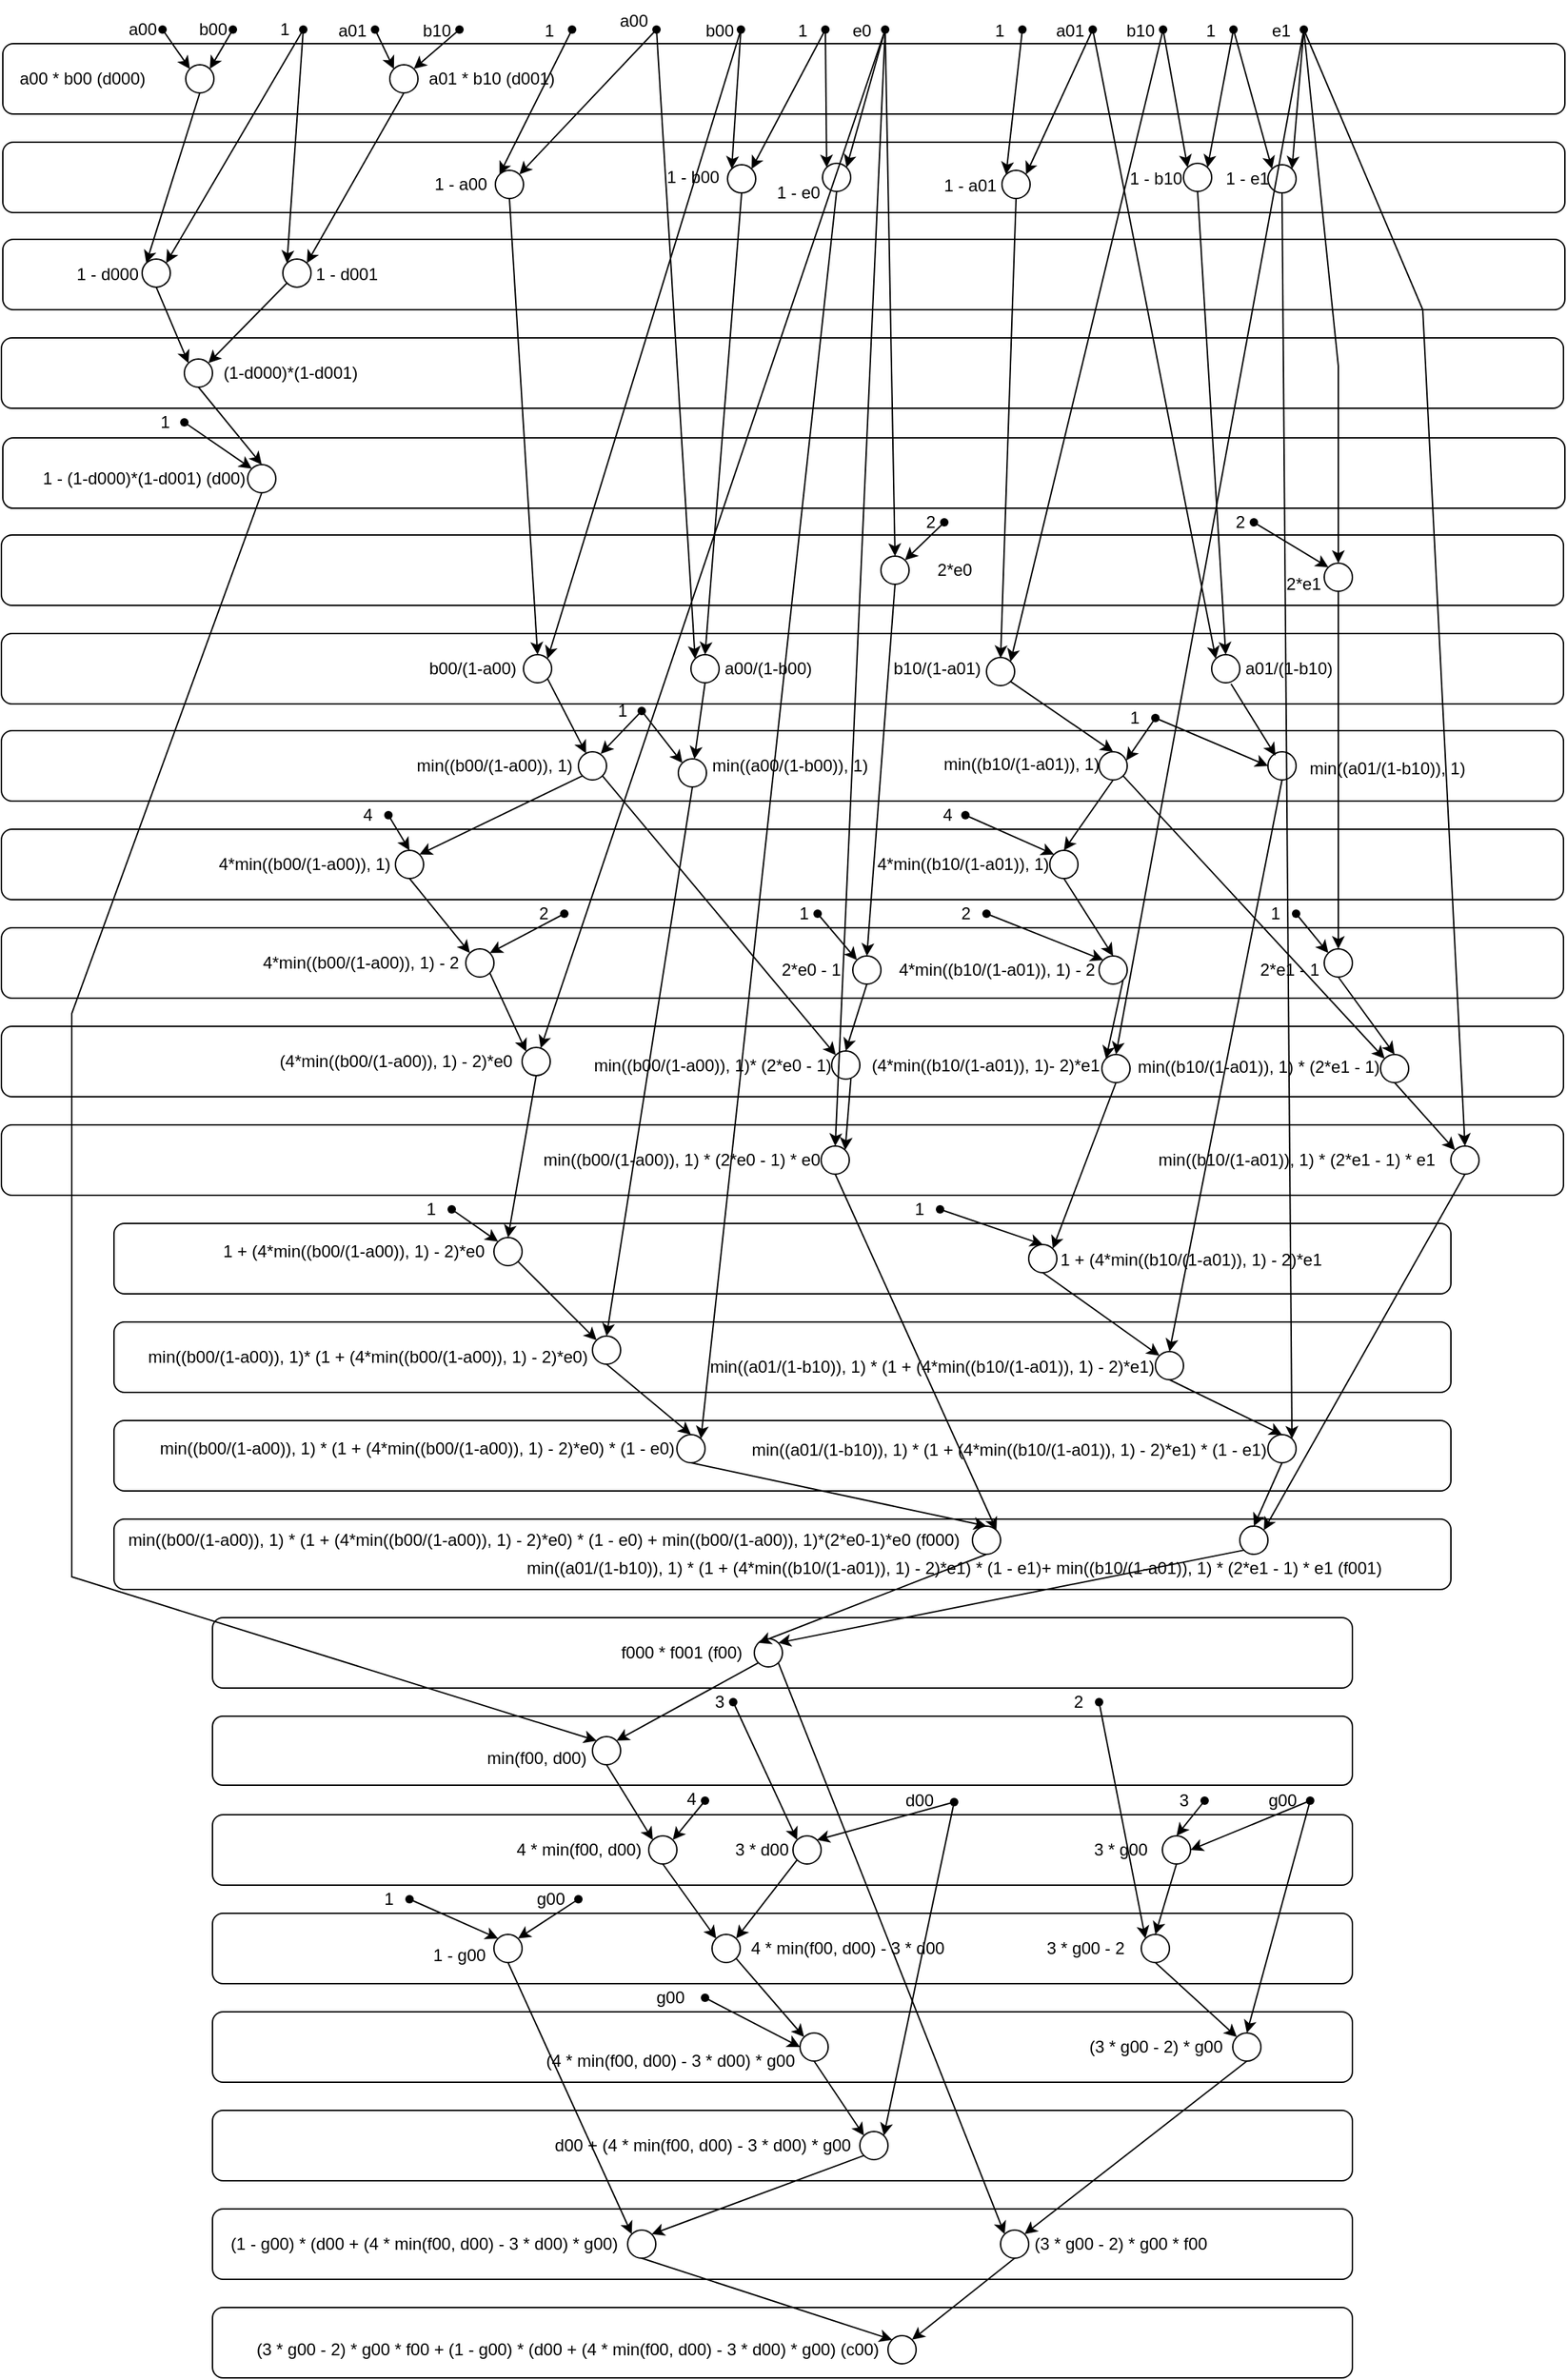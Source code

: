 <mxfile version="27.0.5">
  <diagram name="Страница — 1" id="a7U0FXz1eIUvCpKrAKSJ">
    <mxGraphModel dx="1895" dy="2127" grid="1" gridSize="10" guides="0" tooltips="1" connect="1" arrows="1" fold="1" page="1" pageScale="1" pageWidth="827" pageHeight="1169" math="0" shadow="0">
      <root>
        <mxCell id="0" />
        <mxCell id="1" parent="0" />
        <mxCell id="iML82PHEN0vILoig2JXb-1" value="" style="rounded=1;whiteSpace=wrap;html=1;" vertex="1" parent="1">
          <mxGeometry x="190" y="290" width="1110" height="50" as="geometry" />
        </mxCell>
        <mxCell id="O4j0RT5pReK0kF49qRVM-4" value="" style="rounded=1;whiteSpace=wrap;html=1;" parent="1" vertex="1">
          <mxGeometry x="191" y="10" width="1110" height="50" as="geometry" />
        </mxCell>
        <mxCell id="O4j0RT5pReK0kF49qRVM-2" value="" style="rounded=1;whiteSpace=wrap;html=1;" parent="1" vertex="1">
          <mxGeometry x="190" y="80" width="1110" height="50" as="geometry" />
        </mxCell>
        <mxCell id="O4j0RT5pReK0kF49qRVM-3" value="" style="rounded=1;whiteSpace=wrap;html=1;" parent="1" vertex="1">
          <mxGeometry x="191" y="151.04" width="1110" height="50" as="geometry" />
        </mxCell>
        <mxCell id="WlIdeiedV5WxPYd-yGUF-1" value="" style="rounded=1;whiteSpace=wrap;html=1;" parent="1" vertex="1">
          <mxGeometry x="191" y="-129" width="1110" height="50" as="geometry" />
        </mxCell>
        <mxCell id="WlIdeiedV5WxPYd-yGUF-2" value="" style="rounded=1;whiteSpace=wrap;html=1;" parent="1" vertex="1">
          <mxGeometry x="191" y="-59" width="1110" height="50" as="geometry" />
        </mxCell>
        <mxCell id="WlIdeiedV5WxPYd-yGUF-3" value="" style="rounded=1;whiteSpace=wrap;html=1;" parent="1" vertex="1">
          <mxGeometry x="190" y="220" width="1110" height="50" as="geometry" />
        </mxCell>
        <mxCell id="WlIdeiedV5WxPYd-yGUF-4" value="" style="rounded=1;whiteSpace=wrap;html=1;" parent="1" vertex="1">
          <mxGeometry x="190" y="359" width="1110" height="50" as="geometry" />
        </mxCell>
        <mxCell id="WlIdeiedV5WxPYd-yGUF-5" value="" style="rounded=1;whiteSpace=wrap;html=1;" parent="1" vertex="1">
          <mxGeometry x="190" y="429" width="1110" height="50" as="geometry" />
        </mxCell>
        <mxCell id="WlIdeiedV5WxPYd-yGUF-6" value="" style="rounded=1;whiteSpace=wrap;html=1;" parent="1" vertex="1">
          <mxGeometry x="190" y="499" width="1110" height="50" as="geometry" />
        </mxCell>
        <mxCell id="WlIdeiedV5WxPYd-yGUF-7" value="" style="rounded=1;whiteSpace=wrap;html=1;" parent="1" vertex="1">
          <mxGeometry x="190" y="569" width="1110" height="50" as="geometry" />
        </mxCell>
        <mxCell id="WlIdeiedV5WxPYd-yGUF-8" value="" style="rounded=1;whiteSpace=wrap;html=1;labelBackgroundColor=none;labelBorderColor=none;" parent="1" vertex="1">
          <mxGeometry x="190" y="639" width="1110" height="50" as="geometry" />
        </mxCell>
        <mxCell id="WlIdeiedV5WxPYd-yGUF-9" value="" style="ellipse;whiteSpace=wrap;html=1;aspect=fixed;" parent="1" vertex="1">
          <mxGeometry x="321" y="-114" width="20" height="20" as="geometry" />
        </mxCell>
        <mxCell id="WlIdeiedV5WxPYd-yGUF-10" value="a00 * b00 (d000)" style="text;html=1;align=left;verticalAlign=middle;whiteSpace=wrap;rounded=0;" parent="1" vertex="1">
          <mxGeometry x="201" y="-119" width="120" height="30" as="geometry" />
        </mxCell>
        <mxCell id="WlIdeiedV5WxPYd-yGUF-11" value="" style="shape=waypoint;sketch=0;fillStyle=solid;size=6;pointerEvents=1;points=[];fillColor=none;resizable=0;rotatable=0;perimeter=centerPerimeter;snapToPoint=1;" parent="1" vertex="1">
          <mxGeometry x="294.5" y="-149" width="20" height="20" as="geometry" />
        </mxCell>
        <mxCell id="WlIdeiedV5WxPYd-yGUF-12" value="" style="shape=waypoint;sketch=0;fillStyle=solid;size=6;pointerEvents=1;points=[];fillColor=none;resizable=0;rotatable=0;perimeter=centerPerimeter;snapToPoint=1;" parent="1" vertex="1">
          <mxGeometry x="344.5" y="-149" width="20" height="20" as="geometry" />
        </mxCell>
        <mxCell id="WlIdeiedV5WxPYd-yGUF-13" value="a00" style="text;html=1;align=center;verticalAlign=middle;resizable=0;points=[];autosize=1;strokeColor=none;fillColor=none;" parent="1" vertex="1">
          <mxGeometry x="270" y="-154" width="40" height="30" as="geometry" />
        </mxCell>
        <mxCell id="WlIdeiedV5WxPYd-yGUF-14" value="b00" style="text;html=1;align=center;verticalAlign=middle;resizable=0;points=[];autosize=1;strokeColor=none;fillColor=none;" parent="1" vertex="1">
          <mxGeometry x="320" y="-154" width="40" height="30" as="geometry" />
        </mxCell>
        <mxCell id="WlIdeiedV5WxPYd-yGUF-16" value="" style="ellipse;whiteSpace=wrap;html=1;aspect=fixed;" parent="1" vertex="1">
          <mxGeometry x="290" y="23.96" width="20" height="20" as="geometry" />
        </mxCell>
        <mxCell id="WlIdeiedV5WxPYd-yGUF-17" value="" style="ellipse;whiteSpace=wrap;html=1;aspect=fixed;" parent="1" vertex="1">
          <mxGeometry x="390" y="23.96" width="20" height="20" as="geometry" />
        </mxCell>
        <mxCell id="WlIdeiedV5WxPYd-yGUF-18" value="" style="ellipse;whiteSpace=wrap;html=1;aspect=fixed;" parent="1" vertex="1">
          <mxGeometry x="320" y="95" width="20" height="20" as="geometry" />
        </mxCell>
        <mxCell id="WlIdeiedV5WxPYd-yGUF-19" value="" style="ellipse;whiteSpace=wrap;html=1;aspect=fixed;" parent="1" vertex="1">
          <mxGeometry x="466" y="-114" width="20" height="20" as="geometry" />
        </mxCell>
        <mxCell id="WlIdeiedV5WxPYd-yGUF-20" value="" style="shape=waypoint;sketch=0;fillStyle=solid;size=6;pointerEvents=1;points=[];fillColor=none;resizable=0;rotatable=0;perimeter=centerPerimeter;snapToPoint=1;" parent="1" vertex="1">
          <mxGeometry x="445.5" y="-149" width="20" height="20" as="geometry" />
        </mxCell>
        <mxCell id="WlIdeiedV5WxPYd-yGUF-21" value="" style="shape=waypoint;sketch=0;fillStyle=solid;size=6;pointerEvents=1;points=[];fillColor=none;resizable=0;rotatable=0;perimeter=centerPerimeter;snapToPoint=1;" parent="1" vertex="1">
          <mxGeometry x="505.5" y="-149" width="20" height="20" as="geometry" />
        </mxCell>
        <mxCell id="WlIdeiedV5WxPYd-yGUF-22" value="" style="shape=waypoint;sketch=0;fillStyle=solid;size=6;pointerEvents=1;points=[];fillColor=none;resizable=0;rotatable=0;perimeter=centerPerimeter;snapToPoint=1;" parent="1" vertex="1">
          <mxGeometry x="455" y="409" width="20" height="20" as="geometry" />
        </mxCell>
        <mxCell id="WlIdeiedV5WxPYd-yGUF-24" value="" style="ellipse;whiteSpace=wrap;html=1;aspect=fixed;" parent="1" vertex="1">
          <mxGeometry x="470" y="444" width="20" height="20" as="geometry" />
        </mxCell>
        <mxCell id="WlIdeiedV5WxPYd-yGUF-25" value="" style="shape=waypoint;sketch=0;fillStyle=solid;size=6;pointerEvents=1;points=[];fillColor=none;resizable=0;rotatable=0;perimeter=centerPerimeter;snapToPoint=1;" parent="1" vertex="1">
          <mxGeometry x="310" y="130" width="20" height="20" as="geometry" />
        </mxCell>
        <mxCell id="WlIdeiedV5WxPYd-yGUF-26" value="" style="ellipse;whiteSpace=wrap;html=1;aspect=fixed;" parent="1" vertex="1">
          <mxGeometry x="365" y="170" width="20" height="20" as="geometry" />
        </mxCell>
        <mxCell id="WlIdeiedV5WxPYd-yGUF-27" value="" style="ellipse;whiteSpace=wrap;html=1;aspect=fixed;" parent="1" vertex="1">
          <mxGeometry x="600" y="374" width="20" height="20" as="geometry" />
        </mxCell>
        <mxCell id="WlIdeiedV5WxPYd-yGUF-28" value="a01" style="text;html=1;align=center;verticalAlign=middle;resizable=0;points=[];autosize=1;strokeColor=none;fillColor=none;" parent="1" vertex="1">
          <mxGeometry x="418.5" y="-153" width="40" height="30" as="geometry" />
        </mxCell>
        <mxCell id="WlIdeiedV5WxPYd-yGUF-29" value="b10" style="text;html=1;align=center;verticalAlign=middle;resizable=0;points=[];autosize=1;strokeColor=none;fillColor=none;" parent="1" vertex="1">
          <mxGeometry x="478.5" y="-153" width="40" height="30" as="geometry" />
        </mxCell>
        <mxCell id="WlIdeiedV5WxPYd-yGUF-31" value="" style="shape=waypoint;sketch=0;fillStyle=solid;size=6;pointerEvents=1;points=[];fillColor=none;resizable=0;rotatable=0;perimeter=centerPerimeter;snapToPoint=1;" parent="1" vertex="1">
          <mxGeometry x="585.5" y="-149" width="20" height="20" as="geometry" />
        </mxCell>
        <mxCell id="WlIdeiedV5WxPYd-yGUF-32" value="" style="shape=waypoint;sketch=0;fillStyle=solid;size=6;pointerEvents=1;points=[];fillColor=none;resizable=0;rotatable=0;perimeter=centerPerimeter;snapToPoint=1;" parent="1" vertex="1">
          <mxGeometry x="645.5" y="-149" width="20" height="20" as="geometry" />
        </mxCell>
        <mxCell id="WlIdeiedV5WxPYd-yGUF-33" value="" style="shape=waypoint;sketch=0;fillStyle=solid;size=6;pointerEvents=1;points=[];fillColor=none;resizable=0;rotatable=0;perimeter=centerPerimeter;snapToPoint=1;" parent="1" vertex="1">
          <mxGeometry x="705.5" y="-149" width="20" height="20" as="geometry" />
        </mxCell>
        <mxCell id="WlIdeiedV5WxPYd-yGUF-34" value="" style="shape=waypoint;sketch=0;fillStyle=solid;size=6;pointerEvents=1;points=[];fillColor=none;resizable=0;rotatable=0;perimeter=centerPerimeter;snapToPoint=1;" parent="1" vertex="1">
          <mxGeometry x="765.5" y="-149" width="20" height="20" as="geometry" />
        </mxCell>
        <mxCell id="WlIdeiedV5WxPYd-yGUF-35" value="" style="shape=waypoint;sketch=0;fillStyle=solid;size=6;pointerEvents=1;points=[];fillColor=none;resizable=0;rotatable=0;perimeter=centerPerimeter;snapToPoint=1;" parent="1" vertex="1">
          <mxGeometry x="808" y="-149" width="20" height="20" as="geometry" />
        </mxCell>
        <mxCell id="WlIdeiedV5WxPYd-yGUF-36" value="" style="shape=waypoint;sketch=0;fillStyle=solid;size=6;pointerEvents=1;points=[];fillColor=none;resizable=0;rotatable=0;perimeter=centerPerimeter;snapToPoint=1;" parent="1" vertex="1">
          <mxGeometry x="905.5" y="-149" width="20" height="20" as="geometry" />
        </mxCell>
        <mxCell id="WlIdeiedV5WxPYd-yGUF-37" value="" style="shape=waypoint;sketch=0;fillStyle=solid;size=6;pointerEvents=1;points=[];fillColor=none;resizable=0;rotatable=0;perimeter=centerPerimeter;snapToPoint=1;" parent="1" vertex="1">
          <mxGeometry x="955.5" y="-149" width="20" height="20" as="geometry" />
        </mxCell>
        <mxCell id="WlIdeiedV5WxPYd-yGUF-38" value="" style="shape=waypoint;sketch=0;fillStyle=solid;size=6;pointerEvents=1;points=[];fillColor=none;resizable=0;rotatable=0;perimeter=centerPerimeter;snapToPoint=1;" parent="1" vertex="1">
          <mxGeometry x="1005.5" y="-149" width="20" height="20" as="geometry" />
        </mxCell>
        <mxCell id="WlIdeiedV5WxPYd-yGUF-39" value="" style="shape=waypoint;sketch=0;fillStyle=solid;size=6;pointerEvents=1;points=[];fillColor=none;resizable=0;rotatable=0;perimeter=centerPerimeter;snapToPoint=1;" parent="1" vertex="1">
          <mxGeometry x="1055.5" y="-149" width="20" height="20" as="geometry" />
        </mxCell>
        <mxCell id="WlIdeiedV5WxPYd-yGUF-40" value="" style="shape=waypoint;sketch=0;fillStyle=solid;size=6;pointerEvents=1;points=[];fillColor=none;resizable=0;rotatable=0;perimeter=centerPerimeter;snapToPoint=1;" parent="1" vertex="1">
          <mxGeometry x="1105.5" y="-149" width="20" height="20" as="geometry" />
        </mxCell>
        <mxCell id="WlIdeiedV5WxPYd-yGUF-41" value="1" style="text;html=1;align=center;verticalAlign=middle;resizable=0;points=[];autosize=1;strokeColor=none;fillColor=none;" parent="1" vertex="1">
          <mxGeometry x="563.5" y="-153" width="30" height="30" as="geometry" />
        </mxCell>
        <mxCell id="WlIdeiedV5WxPYd-yGUF-42" value="a00" style="text;html=1;align=center;verticalAlign=middle;resizable=0;points=[];autosize=1;strokeColor=none;fillColor=none;" parent="1" vertex="1">
          <mxGeometry x="618.5" y="-160" width="40" height="30" as="geometry" />
        </mxCell>
        <mxCell id="WlIdeiedV5WxPYd-yGUF-43" value="b00" style="text;html=1;align=center;verticalAlign=middle;resizable=0;points=[];autosize=1;strokeColor=none;fillColor=none;" parent="1" vertex="1">
          <mxGeometry x="680" y="-153" width="40" height="30" as="geometry" />
        </mxCell>
        <mxCell id="WlIdeiedV5WxPYd-yGUF-44" value="1" style="text;html=1;align=center;verticalAlign=middle;resizable=0;points=[];autosize=1;strokeColor=none;fillColor=none;" parent="1" vertex="1">
          <mxGeometry x="743.5" y="-153" width="30" height="30" as="geometry" />
        </mxCell>
        <mxCell id="WlIdeiedV5WxPYd-yGUF-45" value="e0" style="text;html=1;align=center;verticalAlign=middle;resizable=0;points=[];autosize=1;strokeColor=none;fillColor=none;" parent="1" vertex="1">
          <mxGeometry x="781" y="-153" width="40" height="30" as="geometry" />
        </mxCell>
        <mxCell id="WlIdeiedV5WxPYd-yGUF-46" value="1" style="text;html=1;align=center;verticalAlign=middle;resizable=0;points=[];autosize=1;strokeColor=none;fillColor=none;" parent="1" vertex="1">
          <mxGeometry x="883.5" y="-153" width="30" height="30" as="geometry" />
        </mxCell>
        <mxCell id="WlIdeiedV5WxPYd-yGUF-47" value="a01" style="text;html=1;align=center;verticalAlign=middle;resizable=0;points=[];autosize=1;strokeColor=none;fillColor=none;" parent="1" vertex="1">
          <mxGeometry x="928.5" y="-153" width="40" height="30" as="geometry" />
        </mxCell>
        <mxCell id="WlIdeiedV5WxPYd-yGUF-48" value="b10" style="text;html=1;align=center;verticalAlign=middle;resizable=0;points=[];autosize=1;strokeColor=none;fillColor=none;" parent="1" vertex="1">
          <mxGeometry x="978.5" y="-153" width="40" height="30" as="geometry" />
        </mxCell>
        <mxCell id="WlIdeiedV5WxPYd-yGUF-49" value="1" style="text;html=1;align=center;verticalAlign=middle;resizable=0;points=[];autosize=1;strokeColor=none;fillColor=none;" parent="1" vertex="1">
          <mxGeometry x="1033.5" y="-153" width="30" height="30" as="geometry" />
        </mxCell>
        <mxCell id="WlIdeiedV5WxPYd-yGUF-50" value="e1" style="text;html=1;align=center;verticalAlign=middle;resizable=0;points=[];autosize=1;strokeColor=none;fillColor=none;" parent="1" vertex="1">
          <mxGeometry x="1078.5" y="-153" width="40" height="30" as="geometry" />
        </mxCell>
        <mxCell id="WlIdeiedV5WxPYd-yGUF-51" value="" style="ellipse;whiteSpace=wrap;html=1;aspect=fixed;" parent="1" vertex="1">
          <mxGeometry x="541" y="-39" width="20" height="20" as="geometry" />
        </mxCell>
        <mxCell id="WlIdeiedV5WxPYd-yGUF-52" value="" style="ellipse;whiteSpace=wrap;html=1;aspect=fixed;" parent="1" vertex="1">
          <mxGeometry x="706" y="-42.96" width="20" height="20" as="geometry" />
        </mxCell>
        <mxCell id="WlIdeiedV5WxPYd-yGUF-53" value="" style="ellipse;whiteSpace=wrap;html=1;aspect=fixed;" parent="1" vertex="1">
          <mxGeometry x="773.5" y="-44" width="20" height="20" as="geometry" />
        </mxCell>
        <mxCell id="WlIdeiedV5WxPYd-yGUF-54" value="" style="ellipse;whiteSpace=wrap;html=1;aspect=fixed;" parent="1" vertex="1">
          <mxGeometry x="901" y="-39" width="20" height="20" as="geometry" />
        </mxCell>
        <mxCell id="WlIdeiedV5WxPYd-yGUF-55" value="" style="ellipse;whiteSpace=wrap;html=1;aspect=fixed;" parent="1" vertex="1">
          <mxGeometry x="1030" y="-44" width="20" height="20" as="geometry" />
        </mxCell>
        <mxCell id="WlIdeiedV5WxPYd-yGUF-56" value="" style="ellipse;whiteSpace=wrap;html=1;aspect=fixed;" parent="1" vertex="1">
          <mxGeometry x="1090" y="-42.96" width="20" height="20" as="geometry" />
        </mxCell>
        <mxCell id="WlIdeiedV5WxPYd-yGUF-57" value="" style="shape=waypoint;sketch=0;fillStyle=solid;size=6;pointerEvents=1;points=[];fillColor=none;resizable=0;rotatable=0;perimeter=centerPerimeter;snapToPoint=1;" parent="1" vertex="1">
          <mxGeometry x="394.5" y="-149" width="20" height="20" as="geometry" />
        </mxCell>
        <mxCell id="WlIdeiedV5WxPYd-yGUF-58" value="1" style="text;html=1;align=center;verticalAlign=middle;resizable=0;points=[];autosize=1;strokeColor=none;fillColor=none;" parent="1" vertex="1">
          <mxGeometry x="376" y="-154" width="30" height="30" as="geometry" />
        </mxCell>
        <mxCell id="WlIdeiedV5WxPYd-yGUF-60" value="" style="endArrow=classic;html=1;rounded=0;exitX=0.767;exitY=0.869;exitDx=0;exitDy=0;exitPerimeter=0;entryX=0;entryY=0;entryDx=0;entryDy=0;" parent="1" source="WlIdeiedV5WxPYd-yGUF-11" target="WlIdeiedV5WxPYd-yGUF-9" edge="1">
          <mxGeometry width="50" height="50" relative="1" as="geometry">
            <mxPoint x="251" y="-19" as="sourcePoint" />
            <mxPoint x="301" y="-69" as="targetPoint" />
          </mxGeometry>
        </mxCell>
        <mxCell id="WlIdeiedV5WxPYd-yGUF-61" value="" style="endArrow=classic;html=1;rounded=0;exitX=0.677;exitY=0.818;exitDx=0;exitDy=0;exitPerimeter=0;entryX=1;entryY=0;entryDx=0;entryDy=0;" parent="1" source="WlIdeiedV5WxPYd-yGUF-12" target="WlIdeiedV5WxPYd-yGUF-9" edge="1">
          <mxGeometry width="50" height="50" relative="1" as="geometry">
            <mxPoint x="251" y="-19" as="sourcePoint" />
            <mxPoint x="301" y="-69" as="targetPoint" />
          </mxGeometry>
        </mxCell>
        <mxCell id="WlIdeiedV5WxPYd-yGUF-62" value="" style="endArrow=classic;html=1;rounded=0;exitX=0.382;exitY=0.715;exitDx=0;exitDy=0;exitPerimeter=0;entryX=1;entryY=0;entryDx=0;entryDy=0;" parent="1" source="WlIdeiedV5WxPYd-yGUF-57" target="WlIdeiedV5WxPYd-yGUF-16" edge="1">
          <mxGeometry width="50" height="50" relative="1" as="geometry">
            <mxPoint x="331" y="-19" as="sourcePoint" />
            <mxPoint x="381" y="-69" as="targetPoint" />
          </mxGeometry>
        </mxCell>
        <mxCell id="WlIdeiedV5WxPYd-yGUF-63" value="" style="endArrow=classic;html=1;rounded=0;exitX=0.792;exitY=0.767;exitDx=0;exitDy=0;exitPerimeter=0;entryX=0;entryY=0;entryDx=0;entryDy=0;" parent="1" source="WlIdeiedV5WxPYd-yGUF-57" target="WlIdeiedV5WxPYd-yGUF-17" edge="1">
          <mxGeometry width="50" height="50" relative="1" as="geometry">
            <mxPoint x="331" y="-19" as="sourcePoint" />
            <mxPoint x="381" y="-69" as="targetPoint" />
          </mxGeometry>
        </mxCell>
        <mxCell id="WlIdeiedV5WxPYd-yGUF-65" value="" style="endArrow=classic;html=1;rounded=0;exitX=0.587;exitY=0.869;exitDx=0;exitDy=0;exitPerimeter=0;entryX=0;entryY=0;entryDx=0;entryDy=0;" parent="1" source="WlIdeiedV5WxPYd-yGUF-20" target="WlIdeiedV5WxPYd-yGUF-19" edge="1">
          <mxGeometry width="50" height="50" relative="1" as="geometry">
            <mxPoint x="331" y="-19" as="sourcePoint" />
            <mxPoint x="381" y="-69" as="targetPoint" />
          </mxGeometry>
        </mxCell>
        <mxCell id="WlIdeiedV5WxPYd-yGUF-67" value="" style="endArrow=classic;html=1;rounded=0;exitX=0.638;exitY=0.767;exitDx=0;exitDy=0;exitPerimeter=0;entryX=1;entryY=0;entryDx=0;entryDy=0;" parent="1" source="WlIdeiedV5WxPYd-yGUF-21" target="WlIdeiedV5WxPYd-yGUF-19" edge="1">
          <mxGeometry width="50" height="50" relative="1" as="geometry">
            <mxPoint x="331" y="-19" as="sourcePoint" />
            <mxPoint x="381" y="-69" as="targetPoint" />
          </mxGeometry>
        </mxCell>
        <mxCell id="WlIdeiedV5WxPYd-yGUF-68" value="" style="endArrow=classic;html=1;rounded=0;exitX=0.5;exitY=1;exitDx=0;exitDy=0;entryX=0;entryY=0;entryDx=0;entryDy=0;" parent="1" source="WlIdeiedV5WxPYd-yGUF-9" target="WlIdeiedV5WxPYd-yGUF-16" edge="1">
          <mxGeometry width="50" height="50" relative="1" as="geometry">
            <mxPoint x="331" y="-19" as="sourcePoint" />
            <mxPoint x="381" y="-69" as="targetPoint" />
          </mxGeometry>
        </mxCell>
        <mxCell id="WlIdeiedV5WxPYd-yGUF-69" value="" style="endArrow=classic;html=1;rounded=0;exitX=0.5;exitY=1;exitDx=0;exitDy=0;entryX=1;entryY=0;entryDx=0;entryDy=0;" parent="1" source="WlIdeiedV5WxPYd-yGUF-19" target="WlIdeiedV5WxPYd-yGUF-17" edge="1">
          <mxGeometry width="50" height="50" relative="1" as="geometry">
            <mxPoint x="331" y="-19" as="sourcePoint" />
            <mxPoint x="381" y="-69" as="targetPoint" />
          </mxGeometry>
        </mxCell>
        <mxCell id="WlIdeiedV5WxPYd-yGUF-70" value="" style="endArrow=classic;html=1;rounded=0;exitX=0.5;exitY=1;exitDx=0;exitDy=0;entryX=0;entryY=0;entryDx=0;entryDy=0;" parent="1" source="WlIdeiedV5WxPYd-yGUF-16" target="WlIdeiedV5WxPYd-yGUF-18" edge="1">
          <mxGeometry width="50" height="50" relative="1" as="geometry">
            <mxPoint x="330" y="190" as="sourcePoint" />
            <mxPoint x="380" y="140" as="targetPoint" />
          </mxGeometry>
        </mxCell>
        <mxCell id="WlIdeiedV5WxPYd-yGUF-71" value="" style="endArrow=classic;html=1;rounded=0;exitX=0;exitY=1;exitDx=0;exitDy=0;entryX=1;entryY=0;entryDx=0;entryDy=0;" parent="1" source="WlIdeiedV5WxPYd-yGUF-17" target="WlIdeiedV5WxPYd-yGUF-18" edge="1">
          <mxGeometry width="50" height="50" relative="1" as="geometry">
            <mxPoint x="330" y="190" as="sourcePoint" />
            <mxPoint x="380" y="140" as="targetPoint" />
          </mxGeometry>
        </mxCell>
        <mxCell id="WlIdeiedV5WxPYd-yGUF-72" value="" style="endArrow=classic;html=1;rounded=0;exitX=0.5;exitY=1;exitDx=0;exitDy=0;entryX=0.5;entryY=0;entryDx=0;entryDy=0;" parent="1" source="WlIdeiedV5WxPYd-yGUF-18" target="WlIdeiedV5WxPYd-yGUF-26" edge="1">
          <mxGeometry width="50" height="50" relative="1" as="geometry">
            <mxPoint x="320" y="420" as="sourcePoint" />
            <mxPoint x="370" y="370" as="targetPoint" />
          </mxGeometry>
        </mxCell>
        <mxCell id="WlIdeiedV5WxPYd-yGUF-73" value="" style="endArrow=classic;html=1;rounded=0;exitX=0.613;exitY=0.703;exitDx=0;exitDy=0;exitPerimeter=0;entryX=0;entryY=0;entryDx=0;entryDy=0;" parent="1" source="WlIdeiedV5WxPYd-yGUF-25" target="WlIdeiedV5WxPYd-yGUF-26" edge="1">
          <mxGeometry width="50" height="50" relative="1" as="geometry">
            <mxPoint x="345" y="110" as="sourcePoint" />
            <mxPoint x="395" y="60" as="targetPoint" />
          </mxGeometry>
        </mxCell>
        <mxCell id="WlIdeiedV5WxPYd-yGUF-74" value="" style="endArrow=classic;html=1;rounded=0;entryX=0;entryY=0;entryDx=0;entryDy=0;" parent="1" source="WlIdeiedV5WxPYd-yGUF-31" target="WlIdeiedV5WxPYd-yGUF-51" edge="1">
          <mxGeometry width="50" height="50" relative="1" as="geometry">
            <mxPoint x="671" y="-69" as="sourcePoint" />
            <mxPoint x="721" y="-119" as="targetPoint" />
          </mxGeometry>
        </mxCell>
        <mxCell id="WlIdeiedV5WxPYd-yGUF-75" value="" style="endArrow=classic;html=1;rounded=0;exitX=0.5;exitY=1;exitDx=0;exitDy=0;entryX=0.5;entryY=0;entryDx=0;entryDy=0;" parent="1" source="WlIdeiedV5WxPYd-yGUF-51" target="iML82PHEN0vILoig2JXb-2" edge="1">
          <mxGeometry width="50" height="50" relative="1" as="geometry">
            <mxPoint x="670" y="140" as="sourcePoint" />
            <mxPoint x="720" y="90" as="targetPoint" />
          </mxGeometry>
        </mxCell>
        <mxCell id="WlIdeiedV5WxPYd-yGUF-78" value="" style="endArrow=classic;html=1;rounded=0;exitX=0.688;exitY=0.8;exitDx=0;exitDy=0;exitPerimeter=0;entryX=0;entryY=0;entryDx=0;entryDy=0;" parent="1" source="WlIdeiedV5WxPYd-yGUF-34" target="WlIdeiedV5WxPYd-yGUF-53" edge="1">
          <mxGeometry width="50" height="50" relative="1" as="geometry">
            <mxPoint x="671" y="-69" as="sourcePoint" />
            <mxPoint x="721" y="-119" as="targetPoint" />
          </mxGeometry>
        </mxCell>
        <mxCell id="WlIdeiedV5WxPYd-yGUF-79" value="" style="endArrow=classic;html=1;rounded=0;exitX=0.54;exitY=0.773;exitDx=0;exitDy=0;exitPerimeter=0;entryX=1;entryY=0;entryDx=0;entryDy=0;" parent="1" source="WlIdeiedV5WxPYd-yGUF-35" target="WlIdeiedV5WxPYd-yGUF-53" edge="1">
          <mxGeometry width="50" height="50" relative="1" as="geometry">
            <mxPoint x="671" y="-69" as="sourcePoint" />
            <mxPoint x="721" y="-119" as="targetPoint" />
          </mxGeometry>
        </mxCell>
        <mxCell id="WlIdeiedV5WxPYd-yGUF-80" value="" style="endArrow=classic;html=1;rounded=0;exitX=0.526;exitY=0.773;exitDx=0;exitDy=0;exitPerimeter=0;entryX=1;entryY=0;entryDx=0;entryDy=0;" parent="1" source="WlIdeiedV5WxPYd-yGUF-34" target="WlIdeiedV5WxPYd-yGUF-52" edge="1">
          <mxGeometry width="50" height="50" relative="1" as="geometry">
            <mxPoint x="671" y="-69" as="sourcePoint" />
            <mxPoint x="721" y="-119" as="targetPoint" />
          </mxGeometry>
        </mxCell>
        <mxCell id="WlIdeiedV5WxPYd-yGUF-81" value="" style="endArrow=classic;html=1;rounded=0;exitX=0.54;exitY=0.8;exitDx=0;exitDy=0;exitPerimeter=0;entryX=0;entryY=0;entryDx=0;entryDy=0;" parent="1" source="WlIdeiedV5WxPYd-yGUF-33" target="WlIdeiedV5WxPYd-yGUF-52" edge="1">
          <mxGeometry width="50" height="50" relative="1" as="geometry">
            <mxPoint x="641" y="-69" as="sourcePoint" />
            <mxPoint x="721" y="-119" as="targetPoint" />
          </mxGeometry>
        </mxCell>
        <mxCell id="WlIdeiedV5WxPYd-yGUF-82" value="" style="endArrow=classic;html=1;rounded=0;exitX=0.126;exitY=1.177;exitDx=0;exitDy=0;exitPerimeter=0;entryX=1;entryY=0;entryDx=0;entryDy=0;" parent="1" source="WlIdeiedV5WxPYd-yGUF-32" target="WlIdeiedV5WxPYd-yGUF-51" edge="1">
          <mxGeometry width="50" height="50" relative="1" as="geometry">
            <mxPoint x="671" y="-69" as="sourcePoint" />
            <mxPoint x="721" y="-119" as="targetPoint" />
          </mxGeometry>
        </mxCell>
        <mxCell id="WlIdeiedV5WxPYd-yGUF-83" value="" style="ellipse;whiteSpace=wrap;html=1;aspect=fixed;" parent="1" vertex="1">
          <mxGeometry x="671" y="379" width="20" height="20" as="geometry" />
        </mxCell>
        <mxCell id="WlIdeiedV5WxPYd-yGUF-84" value="" style="ellipse;whiteSpace=wrap;html=1;aspect=fixed;" parent="1" vertex="1">
          <mxGeometry x="815" y="235" width="20" height="20" as="geometry" />
        </mxCell>
        <mxCell id="WlIdeiedV5WxPYd-yGUF-85" value="" style="shape=waypoint;sketch=0;fillStyle=solid;size=6;pointerEvents=1;points=[];fillColor=none;resizable=0;rotatable=0;perimeter=centerPerimeter;snapToPoint=1;" parent="1" vertex="1">
          <mxGeometry x="850" y="201.04" width="20" height="20" as="geometry" />
        </mxCell>
        <mxCell id="WlIdeiedV5WxPYd-yGUF-86" value="2" style="text;html=1;align=center;verticalAlign=middle;resizable=0;points=[];autosize=1;strokeColor=none;fillColor=none;" parent="1" vertex="1">
          <mxGeometry x="835" y="196.04" width="30" height="30" as="geometry" />
        </mxCell>
        <mxCell id="WlIdeiedV5WxPYd-yGUF-87" value="" style="shape=waypoint;sketch=0;fillStyle=solid;size=6;pointerEvents=1;points=[];fillColor=none;resizable=0;rotatable=0;perimeter=centerPerimeter;snapToPoint=1;" parent="1" vertex="1">
          <mxGeometry x="1070" y="201.04" width="20" height="20" as="geometry" />
        </mxCell>
        <mxCell id="WlIdeiedV5WxPYd-yGUF-88" value="2" style="text;html=1;align=center;verticalAlign=middle;resizable=0;points=[];autosize=1;strokeColor=none;fillColor=none;" parent="1" vertex="1">
          <mxGeometry x="1055" y="196.04" width="30" height="30" as="geometry" />
        </mxCell>
        <mxCell id="WlIdeiedV5WxPYd-yGUF-89" value="" style="ellipse;whiteSpace=wrap;html=1;aspect=fixed;" parent="1" vertex="1">
          <mxGeometry x="1130" y="240" width="20" height="20" as="geometry" />
        </mxCell>
        <mxCell id="WlIdeiedV5WxPYd-yGUF-90" value="" style="ellipse;whiteSpace=wrap;html=1;aspect=fixed;" parent="1" vertex="1">
          <mxGeometry x="970" y="374" width="20" height="20" as="geometry" />
        </mxCell>
        <mxCell id="WlIdeiedV5WxPYd-yGUF-91" value="" style="ellipse;whiteSpace=wrap;html=1;aspect=fixed;" parent="1" vertex="1">
          <mxGeometry x="1090" y="374" width="20" height="20" as="geometry" />
        </mxCell>
        <mxCell id="WlIdeiedV5WxPYd-yGUF-92" value="" style="ellipse;whiteSpace=wrap;html=1;aspect=fixed;" parent="1" vertex="1">
          <mxGeometry x="935" y="444" width="20" height="20" as="geometry" />
        </mxCell>
        <mxCell id="WlIdeiedV5WxPYd-yGUF-93" value="" style="ellipse;whiteSpace=wrap;html=1;aspect=fixed;" parent="1" vertex="1">
          <mxGeometry x="970" y="519" width="20" height="20" as="geometry" />
        </mxCell>
        <mxCell id="WlIdeiedV5WxPYd-yGUF-94" value="" style="ellipse;whiteSpace=wrap;html=1;aspect=fixed;" parent="1" vertex="1">
          <mxGeometry x="795" y="519" width="20" height="20" as="geometry" />
        </mxCell>
        <mxCell id="WlIdeiedV5WxPYd-yGUF-95" value="" style="shape=waypoint;sketch=0;fillStyle=solid;size=6;pointerEvents=1;points=[];fillColor=none;resizable=0;rotatable=0;perimeter=centerPerimeter;snapToPoint=1;" parent="1" vertex="1">
          <mxGeometry x="865" y="409" width="20" height="20" as="geometry" />
        </mxCell>
        <mxCell id="WlIdeiedV5WxPYd-yGUF-96" value="4" style="text;html=1;align=center;verticalAlign=middle;resizable=0;points=[];autosize=1;strokeColor=none;fillColor=none;" parent="1" vertex="1">
          <mxGeometry x="847" y="404" width="30" height="30" as="geometry" />
        </mxCell>
        <mxCell id="WlIdeiedV5WxPYd-yGUF-97" value="" style="shape=waypoint;sketch=0;fillStyle=solid;size=6;pointerEvents=1;points=[];fillColor=none;resizable=0;rotatable=0;perimeter=centerPerimeter;snapToPoint=1;" parent="1" vertex="1">
          <mxGeometry x="880" y="479" width="20" height="20" as="geometry" />
        </mxCell>
        <mxCell id="WlIdeiedV5WxPYd-yGUF-98" value="2" style="text;html=1;align=center;verticalAlign=middle;resizable=0;points=[];autosize=1;strokeColor=none;fillColor=none;" parent="1" vertex="1">
          <mxGeometry x="860" y="474" width="30" height="30" as="geometry" />
        </mxCell>
        <mxCell id="WlIdeiedV5WxPYd-yGUF-99" value="" style="shape=waypoint;sketch=0;fillStyle=solid;size=6;pointerEvents=1;points=[];fillColor=none;resizable=0;rotatable=0;perimeter=centerPerimeter;snapToPoint=1;" parent="1" vertex="1">
          <mxGeometry x="760" y="479" width="20" height="20" as="geometry" />
        </mxCell>
        <mxCell id="WlIdeiedV5WxPYd-yGUF-100" value="1" style="text;html=1;align=center;verticalAlign=middle;resizable=0;points=[];autosize=1;strokeColor=none;fillColor=none;" parent="1" vertex="1">
          <mxGeometry x="745" y="474" width="30" height="30" as="geometry" />
        </mxCell>
        <mxCell id="WlIdeiedV5WxPYd-yGUF-101" value="" style="shape=waypoint;sketch=0;fillStyle=solid;size=6;pointerEvents=1;points=[];fillColor=none;resizable=0;rotatable=0;perimeter=centerPerimeter;snapToPoint=1;" parent="1" vertex="1">
          <mxGeometry x="580" y="479" width="20" height="20" as="geometry" />
        </mxCell>
        <mxCell id="WlIdeiedV5WxPYd-yGUF-102" value="2" style="text;html=1;align=center;verticalAlign=middle;resizable=0;points=[];autosize=1;strokeColor=none;fillColor=none;" parent="1" vertex="1">
          <mxGeometry x="560" y="474" width="30" height="30" as="geometry" />
        </mxCell>
        <mxCell id="WlIdeiedV5WxPYd-yGUF-103" value="" style="ellipse;whiteSpace=wrap;html=1;aspect=fixed;" parent="1" vertex="1">
          <mxGeometry x="520" y="514" width="20" height="20" as="geometry" />
        </mxCell>
        <mxCell id="WlIdeiedV5WxPYd-yGUF-104" value="" style="ellipse;whiteSpace=wrap;html=1;aspect=fixed;" parent="1" vertex="1">
          <mxGeometry x="560" y="584" width="20" height="20" as="geometry" />
        </mxCell>
        <mxCell id="WlIdeiedV5WxPYd-yGUF-105" value="" style="ellipse;whiteSpace=wrap;html=1;aspect=fixed;" parent="1" vertex="1">
          <mxGeometry x="780" y="586.5" width="20" height="20" as="geometry" />
        </mxCell>
        <mxCell id="WlIdeiedV5WxPYd-yGUF-106" value="" style="ellipse;whiteSpace=wrap;html=1;aspect=fixed;" parent="1" vertex="1">
          <mxGeometry x="772.5" y="654" width="20" height="20" as="geometry" />
        </mxCell>
        <mxCell id="WlIdeiedV5WxPYd-yGUF-107" value="" style="ellipse;whiteSpace=wrap;html=1;aspect=fixed;" parent="1" vertex="1">
          <mxGeometry x="972" y="589" width="20" height="20" as="geometry" />
        </mxCell>
        <mxCell id="WlIdeiedV5WxPYd-yGUF-108" value="" style="ellipse;whiteSpace=wrap;html=1;aspect=fixed;" parent="1" vertex="1">
          <mxGeometry x="1170" y="589" width="20" height="20" as="geometry" />
        </mxCell>
        <mxCell id="WlIdeiedV5WxPYd-yGUF-109" value="" style="ellipse;whiteSpace=wrap;html=1;aspect=fixed;" parent="1" vertex="1">
          <mxGeometry x="1130" y="514" width="20" height="20" as="geometry" />
        </mxCell>
        <mxCell id="WlIdeiedV5WxPYd-yGUF-110" value="" style="shape=waypoint;sketch=0;fillStyle=solid;size=6;pointerEvents=1;points=[];fillColor=none;resizable=0;rotatable=0;perimeter=centerPerimeter;snapToPoint=1;" parent="1" vertex="1">
          <mxGeometry x="1100" y="479" width="20" height="20" as="geometry" />
        </mxCell>
        <mxCell id="WlIdeiedV5WxPYd-yGUF-111" value="1" style="text;html=1;align=center;verticalAlign=middle;resizable=0;points=[];autosize=1;strokeColor=none;fillColor=none;" parent="1" vertex="1">
          <mxGeometry x="1080" y="474" width="30" height="30" as="geometry" />
        </mxCell>
        <mxCell id="WlIdeiedV5WxPYd-yGUF-112" value="" style="endArrow=classic;html=1;rounded=0;exitX=0.5;exitY=1;exitDx=0;exitDy=0;entryX=0.5;entryY=0;entryDx=0;entryDy=0;" parent="1" source="WlIdeiedV5WxPYd-yGUF-109" target="WlIdeiedV5WxPYd-yGUF-108" edge="1">
          <mxGeometry width="50" height="50" relative="1" as="geometry">
            <mxPoint x="920" y="389" as="sourcePoint" />
            <mxPoint x="970" y="339" as="targetPoint" />
          </mxGeometry>
        </mxCell>
        <mxCell id="WlIdeiedV5WxPYd-yGUF-113" value="" style="endArrow=classic;html=1;rounded=0;exitX=0.8;exitY=0.563;exitDx=0;exitDy=0;exitPerimeter=0;entryX=0;entryY=0;entryDx=0;entryDy=0;" parent="1" source="WlIdeiedV5WxPYd-yGUF-110" target="WlIdeiedV5WxPYd-yGUF-109" edge="1">
          <mxGeometry width="50" height="50" relative="1" as="geometry">
            <mxPoint x="920" y="354" as="sourcePoint" />
            <mxPoint x="970" y="304" as="targetPoint" />
          </mxGeometry>
        </mxCell>
        <mxCell id="WlIdeiedV5WxPYd-yGUF-114" value="" style="endArrow=classic;html=1;rounded=0;exitX=1;exitY=1;exitDx=0;exitDy=0;entryX=0;entryY=0;entryDx=0;entryDy=0;" parent="1" source="WlIdeiedV5WxPYd-yGUF-93" target="WlIdeiedV5WxPYd-yGUF-107" edge="1">
          <mxGeometry width="50" height="50" relative="1" as="geometry">
            <mxPoint x="920" y="389" as="sourcePoint" />
            <mxPoint x="970" y="339" as="targetPoint" />
          </mxGeometry>
        </mxCell>
        <mxCell id="WlIdeiedV5WxPYd-yGUF-115" value="" style="endArrow=classic;html=1;rounded=0;exitX=1.175;exitY=0.979;exitDx=0;exitDy=0;exitPerimeter=0;entryX=0;entryY=0;entryDx=0;entryDy=0;" parent="1" source="WlIdeiedV5WxPYd-yGUF-97" target="WlIdeiedV5WxPYd-yGUF-93" edge="1">
          <mxGeometry width="50" height="50" relative="1" as="geometry">
            <mxPoint x="920" y="354" as="sourcePoint" />
            <mxPoint x="970" y="304" as="targetPoint" />
          </mxGeometry>
        </mxCell>
        <mxCell id="WlIdeiedV5WxPYd-yGUF-116" value="" style="endArrow=classic;html=1;rounded=0;entryX=0;entryY=0;entryDx=0;entryDy=0;" parent="1" source="WlIdeiedV5WxPYd-yGUF-95" target="WlIdeiedV5WxPYd-yGUF-92" edge="1">
          <mxGeometry width="50" height="50" relative="1" as="geometry">
            <mxPoint x="875" y="414" as="sourcePoint" />
            <mxPoint x="970" y="339" as="targetPoint" />
          </mxGeometry>
        </mxCell>
        <mxCell id="WlIdeiedV5WxPYd-yGUF-117" value="" style="endArrow=classic;html=1;rounded=0;exitX=0.5;exitY=1;exitDx=0;exitDy=0;entryX=0.5;entryY=0;entryDx=0;entryDy=0;" parent="1" source="WlIdeiedV5WxPYd-yGUF-92" target="WlIdeiedV5WxPYd-yGUF-93" edge="1">
          <mxGeometry width="50" height="50" relative="1" as="geometry">
            <mxPoint x="920" y="389" as="sourcePoint" />
            <mxPoint x="970" y="339" as="targetPoint" />
          </mxGeometry>
        </mxCell>
        <mxCell id="WlIdeiedV5WxPYd-yGUF-118" value="" style="endArrow=classic;html=1;rounded=0;exitX=0.5;exitY=1;exitDx=0;exitDy=0;entryX=0.5;entryY=0;entryDx=0;entryDy=0;" parent="1" source="WlIdeiedV5WxPYd-yGUF-90" target="WlIdeiedV5WxPYd-yGUF-92" edge="1">
          <mxGeometry width="50" height="50" relative="1" as="geometry">
            <mxPoint x="920" y="389" as="sourcePoint" />
            <mxPoint x="970" y="339" as="targetPoint" />
          </mxGeometry>
        </mxCell>
        <mxCell id="WlIdeiedV5WxPYd-yGUF-119" value="" style="endArrow=classic;html=1;rounded=0;exitX=0.5;exitY=1;exitDx=0;exitDy=0;entryX=0.5;entryY=0;entryDx=0;entryDy=0;" parent="1" source="WlIdeiedV5WxPYd-yGUF-94" target="WlIdeiedV5WxPYd-yGUF-105" edge="1">
          <mxGeometry width="50" height="50" relative="1" as="geometry">
            <mxPoint x="920" y="389" as="sourcePoint" />
            <mxPoint x="970" y="339" as="targetPoint" />
          </mxGeometry>
        </mxCell>
        <mxCell id="WlIdeiedV5WxPYd-yGUF-120" value="" style="endArrow=classic;html=1;rounded=0;entryX=0;entryY=0;entryDx=0;entryDy=0;exitX=1.074;exitY=0.539;exitDx=0;exitDy=0;exitPerimeter=0;" parent="1" source="WlIdeiedV5WxPYd-yGUF-99" target="WlIdeiedV5WxPYd-yGUF-94" edge="1">
          <mxGeometry width="50" height="50" relative="1" as="geometry">
            <mxPoint x="770" y="489" as="sourcePoint" />
            <mxPoint x="970" y="304" as="targetPoint" />
          </mxGeometry>
        </mxCell>
        <mxCell id="WlIdeiedV5WxPYd-yGUF-121" value="" style="endArrow=classic;html=1;rounded=0;exitX=1;exitY=1;exitDx=0;exitDy=0;entryX=0;entryY=0;entryDx=0;entryDy=0;" parent="1" source="WlIdeiedV5WxPYd-yGUF-27" target="WlIdeiedV5WxPYd-yGUF-105" edge="1">
          <mxGeometry width="50" height="50" relative="1" as="geometry">
            <mxPoint x="920" y="389" as="sourcePoint" />
            <mxPoint x="970" y="339" as="targetPoint" />
          </mxGeometry>
        </mxCell>
        <mxCell id="WlIdeiedV5WxPYd-yGUF-122" value="" style="endArrow=classic;html=1;rounded=0;exitX=0.683;exitY=0.979;exitDx=0;exitDy=0;entryX=1;entryY=0;entryDx=0;entryDy=0;exitPerimeter=0;" parent="1" source="WlIdeiedV5WxPYd-yGUF-105" target="WlIdeiedV5WxPYd-yGUF-106" edge="1">
          <mxGeometry width="50" height="50" relative="1" as="geometry">
            <mxPoint x="920" y="389" as="sourcePoint" />
            <mxPoint x="970" y="339" as="targetPoint" />
          </mxGeometry>
        </mxCell>
        <mxCell id="WlIdeiedV5WxPYd-yGUF-123" value="" style="endArrow=classic;html=1;rounded=0;exitX=1;exitY=1;exitDx=0;exitDy=0;entryX=0;entryY=0;entryDx=0;entryDy=0;" parent="1" source="WlIdeiedV5WxPYd-yGUF-103" target="WlIdeiedV5WxPYd-yGUF-104" edge="1">
          <mxGeometry width="50" height="50" relative="1" as="geometry">
            <mxPoint x="920" y="389" as="sourcePoint" />
            <mxPoint x="970" y="339" as="targetPoint" />
          </mxGeometry>
        </mxCell>
        <mxCell id="WlIdeiedV5WxPYd-yGUF-124" value="" style="endArrow=classic;html=1;rounded=0;exitX=0.5;exitY=1;exitDx=0;exitDy=0;entryX=0;entryY=0;entryDx=0;entryDy=0;" parent="1" source="WlIdeiedV5WxPYd-yGUF-24" target="WlIdeiedV5WxPYd-yGUF-103" edge="1">
          <mxGeometry width="50" height="50" relative="1" as="geometry">
            <mxPoint x="920" y="389" as="sourcePoint" />
            <mxPoint x="970" y="339" as="targetPoint" />
          </mxGeometry>
        </mxCell>
        <mxCell id="WlIdeiedV5WxPYd-yGUF-125" value="" style="endArrow=classic;html=1;rounded=0;exitX=0.925;exitY=0.563;exitDx=0;exitDy=0;exitPerimeter=0;entryX=0.5;entryY=0;entryDx=0;entryDy=0;" parent="1" source="WlIdeiedV5WxPYd-yGUF-22" target="WlIdeiedV5WxPYd-yGUF-24" edge="1">
          <mxGeometry width="50" height="50" relative="1" as="geometry">
            <mxPoint x="920" y="389" as="sourcePoint" />
            <mxPoint x="970" y="339" as="targetPoint" />
          </mxGeometry>
        </mxCell>
        <mxCell id="WlIdeiedV5WxPYd-yGUF-126" value="" style="endArrow=classic;html=1;rounded=0;exitX=1.239;exitY=0.604;exitDx=0;exitDy=0;exitPerimeter=0;entryX=1;entryY=0;entryDx=0;entryDy=0;" parent="1" source="WlIdeiedV5WxPYd-yGUF-101" target="WlIdeiedV5WxPYd-yGUF-103" edge="1">
          <mxGeometry width="50" height="50" relative="1" as="geometry">
            <mxPoint x="920" y="354" as="sourcePoint" />
            <mxPoint x="970" y="304" as="targetPoint" />
          </mxGeometry>
        </mxCell>
        <mxCell id="WlIdeiedV5WxPYd-yGUF-127" value="" style="endArrow=classic;html=1;rounded=0;entryX=1;entryY=0;entryDx=0;entryDy=0;exitX=0.5;exitY=0.448;exitDx=0;exitDy=0;exitPerimeter=0;" parent="1" source="WlIdeiedV5WxPYd-yGUF-85" target="WlIdeiedV5WxPYd-yGUF-84" edge="1">
          <mxGeometry width="50" height="50" relative="1" as="geometry">
            <mxPoint x="920" y="311.04" as="sourcePoint" />
            <mxPoint x="844.071" y="243.969" as="targetPoint" />
          </mxGeometry>
        </mxCell>
        <mxCell id="WlIdeiedV5WxPYd-yGUF-128" value="" style="endArrow=classic;html=1;rounded=0;exitX=0.435;exitY=0.865;exitDx=0;exitDy=0;exitPerimeter=0;entryX=0.5;entryY=0;entryDx=0;entryDy=0;" parent="1" source="WlIdeiedV5WxPYd-yGUF-35" target="WlIdeiedV5WxPYd-yGUF-84" edge="1">
          <mxGeometry width="50" height="50" relative="1" as="geometry">
            <mxPoint x="920" y="320" as="sourcePoint" />
            <mxPoint x="970" y="270" as="targetPoint" />
          </mxGeometry>
        </mxCell>
        <mxCell id="WlIdeiedV5WxPYd-yGUF-129" value="4" style="text;html=1;align=center;verticalAlign=middle;resizable=0;points=[];autosize=1;strokeColor=none;fillColor=none;" parent="1" vertex="1">
          <mxGeometry x="435" y="404" width="30" height="30" as="geometry" />
        </mxCell>
        <mxCell id="WlIdeiedV5WxPYd-yGUF-130" value="" style="endArrow=classic;html=1;rounded=0;exitX=0.5;exitY=1;exitDx=0;exitDy=0;entryX=0.5;entryY=0;entryDx=0;entryDy=0;" parent="1" source="WlIdeiedV5WxPYd-yGUF-89" target="WlIdeiedV5WxPYd-yGUF-109" edge="1">
          <mxGeometry width="50" height="50" relative="1" as="geometry">
            <mxPoint x="760" y="300" as="sourcePoint" />
            <mxPoint x="810" y="250" as="targetPoint" />
          </mxGeometry>
        </mxCell>
        <mxCell id="WlIdeiedV5WxPYd-yGUF-132" value="" style="endArrow=classic;html=1;rounded=0;exitX=0.5;exitY=1;exitDx=0;exitDy=0;entryX=0.5;entryY=0;entryDx=0;entryDy=0;" parent="1" source="WlIdeiedV5WxPYd-yGUF-55" target="iML82PHEN0vILoig2JXb-24" edge="1">
          <mxGeometry width="50" height="50" relative="1" as="geometry">
            <mxPoint x="760" y="300" as="sourcePoint" />
            <mxPoint x="810" y="250" as="targetPoint" />
          </mxGeometry>
        </mxCell>
        <mxCell id="WlIdeiedV5WxPYd-yGUF-133" value="" style="endArrow=classic;html=1;rounded=0;exitX=0.873;exitY=0.792;exitDx=0;exitDy=0;exitPerimeter=0;entryX=0.5;entryY=0;entryDx=0;entryDy=0;" parent="1" source="WlIdeiedV5WxPYd-yGUF-40" target="WlIdeiedV5WxPYd-yGUF-89" edge="1">
          <mxGeometry width="50" height="50" relative="1" as="geometry">
            <mxPoint x="760" y="300" as="sourcePoint" />
            <mxPoint x="810" y="250" as="targetPoint" />
            <Array as="points">
              <mxPoint x="1140" y="100" />
            </Array>
          </mxGeometry>
        </mxCell>
        <mxCell id="WlIdeiedV5WxPYd-yGUF-134" value="" style="endArrow=classic;html=1;rounded=0;exitX=-0.069;exitY=0.684;exitDx=0;exitDy=0;exitPerimeter=0;entryX=0;entryY=0;entryDx=0;entryDy=0;" parent="1" source="WlIdeiedV5WxPYd-yGUF-87" target="WlIdeiedV5WxPYd-yGUF-89" edge="1">
          <mxGeometry width="50" height="50" relative="1" as="geometry">
            <mxPoint x="760" y="300" as="sourcePoint" />
            <mxPoint x="810" y="250" as="targetPoint" />
          </mxGeometry>
        </mxCell>
        <mxCell id="WlIdeiedV5WxPYd-yGUF-135" value="" style="endArrow=classic;html=1;rounded=0;exitX=0.088;exitY=1.067;exitDx=0;exitDy=0;exitPerimeter=0;entryX=1;entryY=0;entryDx=0;entryDy=0;" parent="1" source="WlIdeiedV5WxPYd-yGUF-40" target="WlIdeiedV5WxPYd-yGUF-56" edge="1">
          <mxGeometry width="50" height="50" relative="1" as="geometry">
            <mxPoint x="761" y="91" as="sourcePoint" />
            <mxPoint x="811" y="41" as="targetPoint" />
          </mxGeometry>
        </mxCell>
        <mxCell id="WlIdeiedV5WxPYd-yGUF-136" value="" style="endArrow=classic;html=1;rounded=0;exitX=1.176;exitY=1.145;exitDx=0;exitDy=0;exitPerimeter=0;entryX=0;entryY=0;entryDx=0;entryDy=0;" parent="1" source="WlIdeiedV5WxPYd-yGUF-39" target="WlIdeiedV5WxPYd-yGUF-56" edge="1">
          <mxGeometry width="50" height="50" relative="1" as="geometry">
            <mxPoint x="761" y="91" as="sourcePoint" />
            <mxPoint x="811" y="41" as="targetPoint" />
          </mxGeometry>
        </mxCell>
        <mxCell id="WlIdeiedV5WxPYd-yGUF-137" value="" style="endArrow=classic;html=1;rounded=0;exitX=0.556;exitY=0.798;exitDx=0;exitDy=0;exitPerimeter=0;entryX=1;entryY=0;entryDx=0;entryDy=0;" parent="1" source="WlIdeiedV5WxPYd-yGUF-39" target="WlIdeiedV5WxPYd-yGUF-55" edge="1">
          <mxGeometry width="50" height="50" relative="1" as="geometry">
            <mxPoint x="761" y="91" as="sourcePoint" />
            <mxPoint x="811" y="41" as="targetPoint" />
          </mxGeometry>
        </mxCell>
        <mxCell id="WlIdeiedV5WxPYd-yGUF-138" value="" style="endArrow=classic;html=1;rounded=0;exitX=0.359;exitY=0.889;exitDx=0;exitDy=0;exitPerimeter=0;entryX=0;entryY=0;entryDx=0;entryDy=0;" parent="1" source="WlIdeiedV5WxPYd-yGUF-38" target="WlIdeiedV5WxPYd-yGUF-55" edge="1">
          <mxGeometry width="50" height="50" relative="1" as="geometry">
            <mxPoint x="761" y="91" as="sourcePoint" />
            <mxPoint x="811" y="41" as="targetPoint" />
          </mxGeometry>
        </mxCell>
        <mxCell id="WlIdeiedV5WxPYd-yGUF-139" value="" style="endArrow=classic;html=1;rounded=0;exitX=0.238;exitY=0.526;exitDx=0;exitDy=0;exitPerimeter=0;entryX=1;entryY=0;entryDx=0;entryDy=0;" parent="1" source="WlIdeiedV5WxPYd-yGUF-38" target="iML82PHEN0vILoig2JXb-22" edge="1">
          <mxGeometry width="50" height="50" relative="1" as="geometry">
            <mxPoint x="760" y="300" as="sourcePoint" />
            <mxPoint x="810" y="250" as="targetPoint" />
          </mxGeometry>
        </mxCell>
        <mxCell id="WlIdeiedV5WxPYd-yGUF-140" value="" style="endArrow=classic;html=1;rounded=0;exitX=0.314;exitY=0.798;exitDx=0;exitDy=0;exitPerimeter=0;entryX=1;entryY=0;entryDx=0;entryDy=0;" parent="1" source="WlIdeiedV5WxPYd-yGUF-37" target="WlIdeiedV5WxPYd-yGUF-54" edge="1">
          <mxGeometry width="50" height="50" relative="1" as="geometry">
            <mxPoint x="761" y="91" as="sourcePoint" />
            <mxPoint x="811" y="41" as="targetPoint" />
          </mxGeometry>
        </mxCell>
        <mxCell id="WlIdeiedV5WxPYd-yGUF-141" value="" style="endArrow=classic;html=1;rounded=0;exitX=0.814;exitY=0.829;exitDx=0;exitDy=0;exitPerimeter=0;entryX=0;entryY=0;entryDx=0;entryDy=0;" parent="1" source="WlIdeiedV5WxPYd-yGUF-36" target="WlIdeiedV5WxPYd-yGUF-54" edge="1">
          <mxGeometry width="50" height="50" relative="1" as="geometry">
            <mxPoint x="761" y="91" as="sourcePoint" />
            <mxPoint x="811" y="41" as="targetPoint" />
          </mxGeometry>
        </mxCell>
        <mxCell id="WlIdeiedV5WxPYd-yGUF-142" value="" style="endArrow=classic;html=1;rounded=0;exitX=0.5;exitY=1;exitDx=0;exitDy=0;entryX=1;entryY=0.25;entryDx=0;entryDy=0;" parent="1" source="WlIdeiedV5WxPYd-yGUF-54" target="iML82PHEN0vILoig2JXb-23" edge="1">
          <mxGeometry width="50" height="50" relative="1" as="geometry">
            <mxPoint x="760" y="300" as="sourcePoint" />
            <mxPoint x="810" y="250" as="targetPoint" />
          </mxGeometry>
        </mxCell>
        <mxCell id="WlIdeiedV5WxPYd-yGUF-143" value="" style="endArrow=classic;html=1;rounded=0;exitX=0.45;exitY=-6.45;exitDx=0;exitDy=0;exitPerimeter=0;entryX=0.5;entryY=0;entryDx=0;entryDy=0;" parent="1" source="WlIdeiedV5WxPYd-yGUF-35" target="WlIdeiedV5WxPYd-yGUF-106" edge="1">
          <mxGeometry width="50" height="50" relative="1" as="geometry">
            <mxPoint x="960" y="430" as="sourcePoint" />
            <mxPoint x="750" y="650" as="targetPoint" />
          </mxGeometry>
        </mxCell>
        <mxCell id="WlIdeiedV5WxPYd-yGUF-144" value="" style="endArrow=classic;html=1;rounded=0;exitX=0.95;exitY=0.117;exitDx=0;exitDy=0;exitPerimeter=0;entryX=0.5;entryY=0;entryDx=0;entryDy=0;" parent="1" source="WlIdeiedV5WxPYd-yGUF-40" target="WlIdeiedV5WxPYd-yGUF-107" edge="1">
          <mxGeometry width="50" height="50" relative="1" as="geometry">
            <mxPoint x="960" y="430" as="sourcePoint" />
            <mxPoint x="1010" y="380" as="targetPoint" />
          </mxGeometry>
        </mxCell>
        <mxCell id="WlIdeiedV5WxPYd-yGUF-145" value="" style="endArrow=classic;html=1;rounded=0;exitX=1;exitY=1;exitDx=0;exitDy=0;entryX=0;entryY=0;entryDx=0;entryDy=0;" parent="1" source="WlIdeiedV5WxPYd-yGUF-90" target="WlIdeiedV5WxPYd-yGUF-108" edge="1">
          <mxGeometry width="50" height="50" relative="1" as="geometry">
            <mxPoint x="960" y="499" as="sourcePoint" />
            <mxPoint x="1010" y="449" as="targetPoint" />
          </mxGeometry>
        </mxCell>
        <mxCell id="WlIdeiedV5WxPYd-yGUF-147" value="" style="endArrow=classic;html=1;rounded=0;exitX=0;exitY=1;exitDx=0;exitDy=0;entryX=1;entryY=0;entryDx=0;entryDy=0;" parent="1" source="WlIdeiedV5WxPYd-yGUF-27" target="WlIdeiedV5WxPYd-yGUF-24" edge="1">
          <mxGeometry width="50" height="50" relative="1" as="geometry">
            <mxPoint x="540" y="439" as="sourcePoint" />
            <mxPoint x="590" y="389" as="targetPoint" />
          </mxGeometry>
        </mxCell>
        <mxCell id="uXUv7unUy_RP0yoppeyo-1" value="" style="rounded=1;whiteSpace=wrap;html=1;" parent="1" vertex="1">
          <mxGeometry x="270" y="709" width="950" height="50" as="geometry" />
        </mxCell>
        <mxCell id="uXUv7unUy_RP0yoppeyo-2" value="" style="rounded=1;whiteSpace=wrap;html=1;" parent="1" vertex="1">
          <mxGeometry x="270" y="779" width="950" height="50" as="geometry" />
        </mxCell>
        <mxCell id="uXUv7unUy_RP0yoppeyo-3" value="" style="rounded=1;whiteSpace=wrap;html=1;" parent="1" vertex="1">
          <mxGeometry x="270" y="849" width="950" height="50" as="geometry" />
        </mxCell>
        <mxCell id="uXUv7unUy_RP0yoppeyo-4" value="" style="rounded=1;whiteSpace=wrap;html=1;" parent="1" vertex="1">
          <mxGeometry x="270" y="919" width="950" height="50" as="geometry" />
        </mxCell>
        <mxCell id="uXUv7unUy_RP0yoppeyo-5" value="" style="rounded=1;whiteSpace=wrap;html=1;" parent="1" vertex="1">
          <mxGeometry x="340" y="989" width="810" height="50" as="geometry" />
        </mxCell>
        <mxCell id="uXUv7unUy_RP0yoppeyo-6" value="" style="rounded=1;whiteSpace=wrap;html=1;" parent="1" vertex="1">
          <mxGeometry x="340" y="1059" width="810" height="49" as="geometry" />
        </mxCell>
        <mxCell id="uXUv7unUy_RP0yoppeyo-7" value="" style="rounded=1;whiteSpace=wrap;html=1;" parent="1" vertex="1">
          <mxGeometry x="340" y="1129" width="810" height="50" as="geometry" />
        </mxCell>
        <mxCell id="uXUv7unUy_RP0yoppeyo-8" value="" style="rounded=1;whiteSpace=wrap;html=1;" parent="1" vertex="1">
          <mxGeometry x="340" y="1199" width="810" height="50" as="geometry" />
        </mxCell>
        <mxCell id="uXUv7unUy_RP0yoppeyo-9" value="" style="rounded=1;whiteSpace=wrap;html=1;" parent="1" vertex="1">
          <mxGeometry x="340" y="1269" width="810" height="50" as="geometry" />
        </mxCell>
        <mxCell id="uXUv7unUy_RP0yoppeyo-10" value="" style="rounded=1;whiteSpace=wrap;html=1;" parent="1" vertex="1">
          <mxGeometry x="340" y="1339" width="810" height="50" as="geometry" />
        </mxCell>
        <mxCell id="uXUv7unUy_RP0yoppeyo-11" value="" style="rounded=1;whiteSpace=wrap;html=1;" parent="1" vertex="1">
          <mxGeometry x="340" y="1409" width="810" height="50" as="geometry" />
        </mxCell>
        <mxCell id="uXUv7unUy_RP0yoppeyo-12" value="" style="rounded=1;whiteSpace=wrap;html=1;" parent="1" vertex="1">
          <mxGeometry x="340" y="1479" width="810" height="50" as="geometry" />
        </mxCell>
        <mxCell id="uXUv7unUy_RP0yoppeyo-13" value="" style="ellipse;whiteSpace=wrap;html=1;aspect=fixed;" parent="1" vertex="1">
          <mxGeometry x="1220" y="654" width="20" height="20" as="geometry" />
        </mxCell>
        <mxCell id="uXUv7unUy_RP0yoppeyo-14" value="" style="ellipse;whiteSpace=wrap;html=1;aspect=fixed;" parent="1" vertex="1">
          <mxGeometry x="540" y="719" width="20" height="20" as="geometry" />
        </mxCell>
        <mxCell id="uXUv7unUy_RP0yoppeyo-15" value="" style="ellipse;whiteSpace=wrap;html=1;aspect=fixed;" parent="1" vertex="1">
          <mxGeometry x="920" y="724" width="20" height="20" as="geometry" />
        </mxCell>
        <mxCell id="uXUv7unUy_RP0yoppeyo-16" value="" style="ellipse;whiteSpace=wrap;html=1;aspect=fixed;" parent="1" vertex="1">
          <mxGeometry x="610" y="789" width="20" height="20" as="geometry" />
        </mxCell>
        <mxCell id="uXUv7unUy_RP0yoppeyo-17" value="" style="ellipse;whiteSpace=wrap;html=1;aspect=fixed;" parent="1" vertex="1">
          <mxGeometry x="670" y="859" width="20" height="20" as="geometry" />
        </mxCell>
        <mxCell id="uXUv7unUy_RP0yoppeyo-18" value="" style="ellipse;whiteSpace=wrap;html=1;aspect=fixed;" parent="1" vertex="1">
          <mxGeometry x="1010" y="800" width="20" height="20" as="geometry" />
        </mxCell>
        <mxCell id="uXUv7unUy_RP0yoppeyo-19" value="" style="ellipse;whiteSpace=wrap;html=1;aspect=fixed;" parent="1" vertex="1">
          <mxGeometry x="880" y="924" width="20" height="20" as="geometry" />
        </mxCell>
        <mxCell id="uXUv7unUy_RP0yoppeyo-20" value="" style="ellipse;whiteSpace=wrap;html=1;aspect=fixed;" parent="1" vertex="1">
          <mxGeometry x="1090" y="859" width="20" height="20" as="geometry" />
        </mxCell>
        <mxCell id="uXUv7unUy_RP0yoppeyo-21" value="" style="ellipse;whiteSpace=wrap;html=1;aspect=fixed;" parent="1" vertex="1">
          <mxGeometry x="1070" y="924" width="20" height="20" as="geometry" />
        </mxCell>
        <mxCell id="uXUv7unUy_RP0yoppeyo-22" value="" style="ellipse;whiteSpace=wrap;html=1;aspect=fixed;" parent="1" vertex="1">
          <mxGeometry x="725" y="1004" width="20" height="20" as="geometry" />
        </mxCell>
        <mxCell id="uXUv7unUy_RP0yoppeyo-23" value="" style="ellipse;whiteSpace=wrap;html=1;aspect=fixed;" parent="1" vertex="1">
          <mxGeometry x="610" y="1073.5" width="20" height="20" as="geometry" />
        </mxCell>
        <mxCell id="uXUv7unUy_RP0yoppeyo-24" value="" style="ellipse;whiteSpace=wrap;html=1;aspect=fixed;" parent="1" vertex="1">
          <mxGeometry x="1015" y="1144" width="20" height="20" as="geometry" />
        </mxCell>
        <mxCell id="uXUv7unUy_RP0yoppeyo-25" value="1" style="text;html=1;align=center;verticalAlign=middle;resizable=0;points=[];autosize=1;strokeColor=none;fillColor=none;" parent="1" vertex="1">
          <mxGeometry x="291" y="125" width="30" height="30" as="geometry" />
        </mxCell>
        <mxCell id="uXUv7unUy_RP0yoppeyo-28" value="" style="ellipse;whiteSpace=wrap;html=1;aspect=fixed;" parent="1" vertex="1">
          <mxGeometry x="650" y="1144" width="20" height="20" as="geometry" />
        </mxCell>
        <mxCell id="uXUv7unUy_RP0yoppeyo-29" value="" style="ellipse;whiteSpace=wrap;html=1;aspect=fixed;" parent="1" vertex="1">
          <mxGeometry x="540" y="1214" width="20" height="20" as="geometry" />
        </mxCell>
        <mxCell id="uXUv7unUy_RP0yoppeyo-30" value="" style="ellipse;whiteSpace=wrap;html=1;aspect=fixed;" parent="1" vertex="1">
          <mxGeometry x="1000" y="1214" width="20" height="20" as="geometry" />
        </mxCell>
        <mxCell id="uXUv7unUy_RP0yoppeyo-31" value="" style="ellipse;whiteSpace=wrap;html=1;aspect=fixed;" parent="1" vertex="1">
          <mxGeometry x="695" y="1214" width="20" height="20" as="geometry" />
        </mxCell>
        <mxCell id="uXUv7unUy_RP0yoppeyo-32" value="" style="ellipse;whiteSpace=wrap;html=1;aspect=fixed;" parent="1" vertex="1">
          <mxGeometry x="752.5" y="1144" width="20" height="20" as="geometry" />
        </mxCell>
        <mxCell id="uXUv7unUy_RP0yoppeyo-35" value="" style="ellipse;whiteSpace=wrap;html=1;aspect=fixed;" parent="1" vertex="1">
          <mxGeometry x="757.5" y="1284" width="20" height="20" as="geometry" />
        </mxCell>
        <mxCell id="uXUv7unUy_RP0yoppeyo-36" value="" style="ellipse;whiteSpace=wrap;html=1;aspect=fixed;" parent="1" vertex="1">
          <mxGeometry x="635" y="1424" width="20" height="20" as="geometry" />
        </mxCell>
        <mxCell id="uXUv7unUy_RP0yoppeyo-37" value="" style="ellipse;whiteSpace=wrap;html=1;aspect=fixed;" parent="1" vertex="1">
          <mxGeometry x="900" y="1424" width="20" height="20" as="geometry" />
        </mxCell>
        <mxCell id="uXUv7unUy_RP0yoppeyo-38" value="" style="ellipse;whiteSpace=wrap;html=1;aspect=fixed;" parent="1" vertex="1">
          <mxGeometry x="820" y="1499" width="20" height="20" as="geometry" />
        </mxCell>
        <mxCell id="uXUv7unUy_RP0yoppeyo-39" value="" style="ellipse;whiteSpace=wrap;html=1;aspect=fixed;" parent="1" vertex="1">
          <mxGeometry x="800" y="1354" width="20" height="20" as="geometry" />
        </mxCell>
        <mxCell id="uXUv7unUy_RP0yoppeyo-40" value="" style="ellipse;whiteSpace=wrap;html=1;aspect=fixed;" parent="1" vertex="1">
          <mxGeometry x="1065" y="1284" width="20" height="20" as="geometry" />
        </mxCell>
        <mxCell id="uXUv7unUy_RP0yoppeyo-42" value="" style="shape=waypoint;sketch=0;fillStyle=solid;size=6;pointerEvents=1;points=[];fillColor=none;resizable=0;rotatable=0;perimeter=centerPerimeter;snapToPoint=1;" parent="1" vertex="1">
          <mxGeometry x="500" y="689" width="20" height="20" as="geometry" />
        </mxCell>
        <mxCell id="uXUv7unUy_RP0yoppeyo-43" value="1" style="text;html=1;align=center;verticalAlign=middle;resizable=0;points=[];autosize=1;strokeColor=none;fillColor=none;" parent="1" vertex="1">
          <mxGeometry x="480" y="684" width="30" height="30" as="geometry" />
        </mxCell>
        <mxCell id="uXUv7unUy_RP0yoppeyo-44" value="" style="shape=waypoint;sketch=0;fillStyle=solid;size=6;pointerEvents=1;points=[];fillColor=none;resizable=0;rotatable=0;perimeter=centerPerimeter;snapToPoint=1;" parent="1" vertex="1">
          <mxGeometry x="847" y="689" width="20" height="20" as="geometry" />
        </mxCell>
        <mxCell id="uXUv7unUy_RP0yoppeyo-45" value="1" style="text;html=1;align=center;verticalAlign=middle;resizable=0;points=[];autosize=1;strokeColor=none;fillColor=none;" parent="1" vertex="1">
          <mxGeometry x="827" y="684" width="30" height="30" as="geometry" />
        </mxCell>
        <mxCell id="uXUv7unUy_RP0yoppeyo-46" value="" style="shape=waypoint;sketch=0;fillStyle=solid;size=6;pointerEvents=1;points=[];fillColor=none;resizable=0;rotatable=0;perimeter=centerPerimeter;snapToPoint=1;" parent="1" vertex="1">
          <mxGeometry x="1035" y="1109" width="20" height="20" as="geometry" />
        </mxCell>
        <mxCell id="uXUv7unUy_RP0yoppeyo-47" value="3" style="text;html=1;align=center;verticalAlign=middle;resizable=0;points=[];autosize=1;strokeColor=none;fillColor=none;" parent="1" vertex="1">
          <mxGeometry x="1015" y="1104" width="30" height="30" as="geometry" />
        </mxCell>
        <mxCell id="uXUv7unUy_RP0yoppeyo-48" value="" style="shape=waypoint;sketch=0;fillStyle=solid;size=6;pointerEvents=1;points=[];fillColor=none;resizable=0;rotatable=0;perimeter=centerPerimeter;snapToPoint=1;" parent="1" vertex="1">
          <mxGeometry x="1110" y="1109" width="20" height="20" as="geometry" />
        </mxCell>
        <mxCell id="uXUv7unUy_RP0yoppeyo-49" value="g00" style="text;html=1;align=center;verticalAlign=middle;resizable=0;points=[];autosize=1;strokeColor=none;fillColor=none;" parent="1" vertex="1">
          <mxGeometry x="1080" y="1104" width="40" height="30" as="geometry" />
        </mxCell>
        <mxCell id="uXUv7unUy_RP0yoppeyo-50" value="" style="shape=waypoint;sketch=0;fillStyle=solid;size=6;pointerEvents=1;points=[];fillColor=none;resizable=0;rotatable=0;perimeter=centerPerimeter;snapToPoint=1;" parent="1" vertex="1">
          <mxGeometry x="700" y="1039" width="20" height="20" as="geometry" />
        </mxCell>
        <mxCell id="uXUv7unUy_RP0yoppeyo-51" value="3" style="text;html=1;align=center;verticalAlign=middle;resizable=0;points=[];autosize=1;strokeColor=none;fillColor=none;" parent="1" vertex="1">
          <mxGeometry x="685" y="1034" width="30" height="30" as="geometry" />
        </mxCell>
        <mxCell id="uXUv7unUy_RP0yoppeyo-52" value="" style="shape=waypoint;sketch=0;fillStyle=solid;size=6;pointerEvents=1;points=[];fillColor=none;resizable=0;rotatable=0;perimeter=centerPerimeter;snapToPoint=1;" parent="1" vertex="1">
          <mxGeometry x="960" y="1039" width="20" height="20" as="geometry" />
        </mxCell>
        <mxCell id="uXUv7unUy_RP0yoppeyo-53" value="2" style="text;html=1;align=center;verticalAlign=middle;resizable=0;points=[];autosize=1;strokeColor=none;fillColor=none;" parent="1" vertex="1">
          <mxGeometry x="940" y="1034" width="30" height="30" as="geometry" />
        </mxCell>
        <mxCell id="uXUv7unUy_RP0yoppeyo-54" value="" style="shape=waypoint;sketch=0;fillStyle=solid;size=6;pointerEvents=1;points=[];fillColor=none;resizable=0;rotatable=0;perimeter=centerPerimeter;snapToPoint=1;" parent="1" vertex="1">
          <mxGeometry x="680" y="1109" width="20" height="20" as="geometry" />
        </mxCell>
        <mxCell id="uXUv7unUy_RP0yoppeyo-55" value="4" style="text;html=1;align=center;verticalAlign=middle;resizable=0;points=[];autosize=1;strokeColor=none;fillColor=none;" parent="1" vertex="1">
          <mxGeometry x="665" y="1103" width="30" height="30" as="geometry" />
        </mxCell>
        <mxCell id="uXUv7unUy_RP0yoppeyo-56" value="" style="shape=waypoint;sketch=0;fillStyle=solid;size=6;pointerEvents=1;points=[];fillColor=none;resizable=0;rotatable=0;perimeter=centerPerimeter;snapToPoint=1;" parent="1" vertex="1">
          <mxGeometry x="470" y="1179" width="20" height="20" as="geometry" />
        </mxCell>
        <mxCell id="uXUv7unUy_RP0yoppeyo-57" value="1" style="text;html=1;align=center;verticalAlign=middle;resizable=0;points=[];autosize=1;strokeColor=none;fillColor=none;" parent="1" vertex="1">
          <mxGeometry x="450" y="1174" width="30" height="30" as="geometry" />
        </mxCell>
        <mxCell id="uXUv7unUy_RP0yoppeyo-58" value="" style="shape=waypoint;sketch=0;fillStyle=solid;size=6;pointerEvents=1;points=[];fillColor=none;resizable=0;rotatable=0;perimeter=centerPerimeter;snapToPoint=1;" parent="1" vertex="1">
          <mxGeometry x="590" y="1179" width="20" height="20" as="geometry" />
        </mxCell>
        <mxCell id="uXUv7unUy_RP0yoppeyo-59" value="g00" style="text;html=1;align=center;verticalAlign=middle;resizable=0;points=[];autosize=1;strokeColor=none;fillColor=none;" parent="1" vertex="1">
          <mxGeometry x="560" y="1174" width="40" height="30" as="geometry" />
        </mxCell>
        <mxCell id="uXUv7unUy_RP0yoppeyo-60" value="g00" style="text;html=1;align=center;verticalAlign=middle;resizable=0;points=[];autosize=1;strokeColor=none;fillColor=none;" parent="1" vertex="1">
          <mxGeometry x="645" y="1244" width="40" height="30" as="geometry" />
        </mxCell>
        <mxCell id="uXUv7unUy_RP0yoppeyo-62" value="" style="shape=waypoint;sketch=0;fillStyle=solid;size=6;pointerEvents=1;points=[];fillColor=none;resizable=0;rotatable=0;perimeter=centerPerimeter;snapToPoint=1;" parent="1" vertex="1">
          <mxGeometry x="680" y="1249" width="20" height="20" as="geometry" />
        </mxCell>
        <mxCell id="uXUv7unUy_RP0yoppeyo-63" value="" style="endArrow=classic;html=1;rounded=0;exitX=0.5;exitY=1;exitDx=0;exitDy=0;entryX=0;entryY=0;entryDx=0;entryDy=0;" parent="1" source="uXUv7unUy_RP0yoppeyo-19" target="uXUv7unUy_RP0yoppeyo-22" edge="1">
          <mxGeometry width="50" height="50" relative="1" as="geometry">
            <mxPoint x="520" y="839" as="sourcePoint" />
            <mxPoint x="570" y="789" as="targetPoint" />
          </mxGeometry>
        </mxCell>
        <mxCell id="uXUv7unUy_RP0yoppeyo-64" value="" style="endArrow=classic;html=1;rounded=0;exitX=0.5;exitY=1;exitDx=0;exitDy=0;entryX=0;entryY=0;entryDx=0;entryDy=0;" parent="1" source="WlIdeiedV5WxPYd-yGUF-26" target="uXUv7unUy_RP0yoppeyo-23" edge="1">
          <mxGeometry width="50" height="50" relative="1" as="geometry">
            <mxPoint x="520" y="770" as="sourcePoint" />
            <mxPoint x="570" y="720" as="targetPoint" />
            <Array as="points">
              <mxPoint x="240" y="560" />
              <mxPoint x="240" y="960" />
            </Array>
          </mxGeometry>
        </mxCell>
        <mxCell id="uXUv7unUy_RP0yoppeyo-65" value="" style="endArrow=classic;html=1;rounded=0;exitX=0.5;exitY=1;exitDx=0;exitDy=0;entryX=1;entryY=0;entryDx=0;entryDy=0;" parent="1" source="WlIdeiedV5WxPYd-yGUF-53" target="uXUv7unUy_RP0yoppeyo-17" edge="1">
          <mxGeometry width="50" height="50" relative="1" as="geometry">
            <mxPoint x="520" y="770" as="sourcePoint" />
            <mxPoint x="570" y="720" as="targetPoint" />
          </mxGeometry>
        </mxCell>
        <mxCell id="uXUv7unUy_RP0yoppeyo-66" value="" style="endArrow=classic;html=1;rounded=0;exitX=0.5;exitY=1;exitDx=0;exitDy=0;entryX=0.5;entryY=0;entryDx=0;entryDy=0;" parent="1" source="WlIdeiedV5WxPYd-yGUF-83" target="uXUv7unUy_RP0yoppeyo-16" edge="1">
          <mxGeometry width="50" height="50" relative="1" as="geometry">
            <mxPoint x="520" y="839" as="sourcePoint" />
            <mxPoint x="570" y="789" as="targetPoint" />
          </mxGeometry>
        </mxCell>
        <mxCell id="uXUv7unUy_RP0yoppeyo-68" value="" style="endArrow=classic;html=1;rounded=0;exitX=0.5;exitY=1;exitDx=0;exitDy=0;entryX=1;entryY=0;entryDx=0;entryDy=0;" parent="1" source="WlIdeiedV5WxPYd-yGUF-106" target="uXUv7unUy_RP0yoppeyo-19" edge="1">
          <mxGeometry width="50" height="50" relative="1" as="geometry">
            <mxPoint x="520" y="839" as="sourcePoint" />
            <mxPoint x="570" y="789" as="targetPoint" />
          </mxGeometry>
        </mxCell>
        <mxCell id="uXUv7unUy_RP0yoppeyo-69" value="" style="endArrow=classic;html=1;rounded=0;exitX=0.5;exitY=1;exitDx=0;exitDy=0;entryX=0.5;entryY=0;entryDx=0;entryDy=0;" parent="1" source="WlIdeiedV5WxPYd-yGUF-104" target="uXUv7unUy_RP0yoppeyo-14" edge="1">
          <mxGeometry width="50" height="50" relative="1" as="geometry">
            <mxPoint x="520" y="839" as="sourcePoint" />
            <mxPoint x="570" y="789" as="targetPoint" />
          </mxGeometry>
        </mxCell>
        <mxCell id="uXUv7unUy_RP0yoppeyo-70" value="" style="endArrow=classic;html=1;rounded=0;exitX=0.5;exitY=1;exitDx=0;exitDy=0;entryX=0.5;entryY=0;entryDx=0;entryDy=0;" parent="1" source="WlIdeiedV5WxPYd-yGUF-84" target="WlIdeiedV5WxPYd-yGUF-94" edge="1">
          <mxGeometry width="50" height="50" relative="1" as="geometry">
            <mxPoint x="520" y="770" as="sourcePoint" />
            <mxPoint x="570" y="720" as="targetPoint" />
          </mxGeometry>
        </mxCell>
        <mxCell id="uXUv7unUy_RP0yoppeyo-71" value="" style="endArrow=classic;html=1;rounded=0;entryX=0.5;entryY=0;entryDx=0;entryDy=0;exitX=1.312;exitY=0.777;exitDx=0;exitDy=0;exitPerimeter=0;" parent="1" source="WlIdeiedV5WxPYd-yGUF-40" target="uXUv7unUy_RP0yoppeyo-13" edge="1">
          <mxGeometry width="50" height="50" relative="1" as="geometry">
            <mxPoint x="520" y="770" as="sourcePoint" />
            <mxPoint x="570" y="720" as="targetPoint" />
            <Array as="points">
              <mxPoint x="1200" y="60" />
            </Array>
          </mxGeometry>
        </mxCell>
        <mxCell id="uXUv7unUy_RP0yoppeyo-72" value="" style="endArrow=classic;html=1;rounded=0;exitX=0.5;exitY=1;exitDx=0;exitDy=0;entryX=1;entryY=0;entryDx=0;entryDy=0;" parent="1" source="WlIdeiedV5WxPYd-yGUF-56" target="uXUv7unUy_RP0yoppeyo-20" edge="1">
          <mxGeometry width="50" height="50" relative="1" as="geometry">
            <mxPoint x="520" y="770" as="sourcePoint" />
            <mxPoint x="570" y="720" as="targetPoint" />
          </mxGeometry>
        </mxCell>
        <mxCell id="uXUv7unUy_RP0yoppeyo-73" value="" style="endArrow=classic;html=1;rounded=0;exitX=0.5;exitY=1;exitDx=0;exitDy=0;entryX=1;entryY=0;entryDx=0;entryDy=0;" parent="1" source="uXUv7unUy_RP0yoppeyo-13" target="uXUv7unUy_RP0yoppeyo-21" edge="1">
          <mxGeometry width="50" height="50" relative="1" as="geometry">
            <mxPoint x="520" y="839" as="sourcePoint" />
            <mxPoint x="570" y="789" as="targetPoint" />
          </mxGeometry>
        </mxCell>
        <mxCell id="uXUv7unUy_RP0yoppeyo-74" value="" style="endArrow=classic;html=1;rounded=0;exitX=0.5;exitY=1;exitDx=0;exitDy=0;entryX=0;entryY=0;entryDx=0;entryDy=0;" parent="1" source="WlIdeiedV5WxPYd-yGUF-108" target="uXUv7unUy_RP0yoppeyo-13" edge="1">
          <mxGeometry width="50" height="50" relative="1" as="geometry">
            <mxPoint x="520" y="839" as="sourcePoint" />
            <mxPoint x="570" y="789" as="targetPoint" />
          </mxGeometry>
        </mxCell>
        <mxCell id="uXUv7unUy_RP0yoppeyo-75" value="" style="endArrow=classic;html=1;rounded=0;exitX=0.5;exitY=1;exitDx=0;exitDy=0;entryX=1;entryY=0;entryDx=0;entryDy=0;" parent="1" source="WlIdeiedV5WxPYd-yGUF-107" target="uXUv7unUy_RP0yoppeyo-15" edge="1">
          <mxGeometry width="50" height="50" relative="1" as="geometry">
            <mxPoint x="520" y="839" as="sourcePoint" />
            <mxPoint x="570" y="789" as="targetPoint" />
          </mxGeometry>
        </mxCell>
        <mxCell id="uXUv7unUy_RP0yoppeyo-76" value="" style="endArrow=classic;html=1;rounded=0;exitX=0.5;exitY=1;exitDx=0;exitDy=0;entryX=0.5;entryY=0;entryDx=0;entryDy=0;" parent="1" source="WlIdeiedV5WxPYd-yGUF-91" target="uXUv7unUy_RP0yoppeyo-18" edge="1">
          <mxGeometry width="50" height="50" relative="1" as="geometry">
            <mxPoint x="520" y="839" as="sourcePoint" />
            <mxPoint x="570" y="789" as="targetPoint" />
          </mxGeometry>
        </mxCell>
        <mxCell id="uXUv7unUy_RP0yoppeyo-77" value="" style="endArrow=classic;html=1;rounded=0;exitX=0.5;exitY=1;exitDx=0;exitDy=0;entryX=0.5;entryY=0;entryDx=0;entryDy=0;" parent="1" source="uXUv7unUy_RP0yoppeyo-20" target="uXUv7unUy_RP0yoppeyo-21" edge="1">
          <mxGeometry width="50" height="50" relative="1" as="geometry">
            <mxPoint x="520" y="839" as="sourcePoint" />
            <mxPoint x="570" y="789" as="targetPoint" />
          </mxGeometry>
        </mxCell>
        <mxCell id="uXUv7unUy_RP0yoppeyo-78" value="" style="endArrow=classic;html=1;rounded=0;exitX=0.5;exitY=1;exitDx=0;exitDy=0;entryX=0.5;entryY=0;entryDx=0;entryDy=0;" parent="1" source="uXUv7unUy_RP0yoppeyo-18" target="uXUv7unUy_RP0yoppeyo-20" edge="1">
          <mxGeometry width="50" height="50" relative="1" as="geometry">
            <mxPoint x="520" y="839" as="sourcePoint" />
            <mxPoint x="570" y="789" as="targetPoint" />
          </mxGeometry>
        </mxCell>
        <mxCell id="uXUv7unUy_RP0yoppeyo-79" value="" style="endArrow=classic;html=1;rounded=0;exitX=0.5;exitY=1;exitDx=0;exitDy=0;entryX=0;entryY=0;entryDx=0;entryDy=0;" parent="1" source="uXUv7unUy_RP0yoppeyo-15" target="uXUv7unUy_RP0yoppeyo-18" edge="1">
          <mxGeometry width="50" height="50" relative="1" as="geometry">
            <mxPoint x="520" y="839" as="sourcePoint" />
            <mxPoint x="570" y="789" as="targetPoint" />
          </mxGeometry>
        </mxCell>
        <mxCell id="uXUv7unUy_RP0yoppeyo-80" value="" style="endArrow=classic;html=1;rounded=0;exitX=1.105;exitY=0.693;exitDx=0;exitDy=0;exitPerimeter=0;entryX=0.5;entryY=0;entryDx=0;entryDy=0;" parent="1" source="uXUv7unUy_RP0yoppeyo-44" target="uXUv7unUy_RP0yoppeyo-15" edge="1">
          <mxGeometry width="50" height="50" relative="1" as="geometry">
            <mxPoint x="520" y="839" as="sourcePoint" />
            <mxPoint x="570" y="789" as="targetPoint" />
          </mxGeometry>
        </mxCell>
        <mxCell id="uXUv7unUy_RP0yoppeyo-81" value="" style="endArrow=classic;html=1;rounded=0;exitX=0.5;exitY=1;exitDx=0;exitDy=0;entryX=0.5;entryY=0;entryDx=0;entryDy=0;" parent="1" source="uXUv7unUy_RP0yoppeyo-17" target="uXUv7unUy_RP0yoppeyo-19" edge="1">
          <mxGeometry width="50" height="50" relative="1" as="geometry">
            <mxPoint x="520" y="839" as="sourcePoint" />
            <mxPoint x="570" y="789" as="targetPoint" />
          </mxGeometry>
        </mxCell>
        <mxCell id="uXUv7unUy_RP0yoppeyo-82" value="" style="endArrow=classic;html=1;rounded=0;exitX=0.5;exitY=1;exitDx=0;exitDy=0;entryX=0.5;entryY=0;entryDx=0;entryDy=0;" parent="1" source="uXUv7unUy_RP0yoppeyo-16" target="uXUv7unUy_RP0yoppeyo-17" edge="1">
          <mxGeometry width="50" height="50" relative="1" as="geometry">
            <mxPoint x="520" y="839" as="sourcePoint" />
            <mxPoint x="570" y="789" as="targetPoint" />
          </mxGeometry>
        </mxCell>
        <mxCell id="uXUv7unUy_RP0yoppeyo-83" value="" style="endArrow=classic;html=1;rounded=0;exitX=1;exitY=1;exitDx=0;exitDy=0;entryX=0;entryY=0;entryDx=0;entryDy=0;" parent="1" source="uXUv7unUy_RP0yoppeyo-14" target="uXUv7unUy_RP0yoppeyo-16" edge="1">
          <mxGeometry width="50" height="50" relative="1" as="geometry">
            <mxPoint x="520" y="839" as="sourcePoint" />
            <mxPoint x="570" y="789" as="targetPoint" />
          </mxGeometry>
        </mxCell>
        <mxCell id="uXUv7unUy_RP0yoppeyo-84" value="" style="endArrow=classic;html=1;rounded=0;exitX=0.888;exitY=0.731;exitDx=0;exitDy=0;exitPerimeter=0;entryX=0;entryY=0;entryDx=0;entryDy=0;" parent="1" source="uXUv7unUy_RP0yoppeyo-42" target="uXUv7unUy_RP0yoppeyo-14" edge="1">
          <mxGeometry width="50" height="50" relative="1" as="geometry">
            <mxPoint x="520" y="839" as="sourcePoint" />
            <mxPoint x="570" y="789" as="targetPoint" />
          </mxGeometry>
        </mxCell>
        <mxCell id="uXUv7unUy_RP0yoppeyo-92" value="" style="endArrow=classic;html=1;rounded=0;exitX=0.5;exitY=1;exitDx=0;exitDy=0;entryX=0;entryY=0;entryDx=0;entryDy=0;" parent="1" source="uXUv7unUy_RP0yoppeyo-35" target="uXUv7unUy_RP0yoppeyo-39" edge="1">
          <mxGeometry width="50" height="50" relative="1" as="geometry">
            <mxPoint x="750" y="1229" as="sourcePoint" />
            <mxPoint x="800" y="1179" as="targetPoint" />
          </mxGeometry>
        </mxCell>
        <mxCell id="uXUv7unUy_RP0yoppeyo-93" value="" style="endArrow=classic;html=1;rounded=0;exitX=0.778;exitY=0.583;exitDx=0;exitDy=0;exitPerimeter=0;entryX=0;entryY=0.5;entryDx=0;entryDy=0;" parent="1" source="uXUv7unUy_RP0yoppeyo-62" target="uXUv7unUy_RP0yoppeyo-35" edge="1">
          <mxGeometry width="50" height="50" relative="1" as="geometry">
            <mxPoint x="750" y="1229" as="sourcePoint" />
            <mxPoint x="800" y="1179" as="targetPoint" />
          </mxGeometry>
        </mxCell>
        <mxCell id="uXUv7unUy_RP0yoppeyo-94" value="" style="endArrow=classic;html=1;rounded=0;exitX=1;exitY=1;exitDx=0;exitDy=0;entryX=0;entryY=0;entryDx=0;entryDy=0;" parent="1" source="uXUv7unUy_RP0yoppeyo-31" target="uXUv7unUy_RP0yoppeyo-35" edge="1">
          <mxGeometry width="50" height="50" relative="1" as="geometry">
            <mxPoint x="750" y="1229" as="sourcePoint" />
            <mxPoint x="800" y="1179" as="targetPoint" />
          </mxGeometry>
        </mxCell>
        <mxCell id="uXUv7unUy_RP0yoppeyo-95" value="" style="endArrow=classic;html=1;rounded=0;exitX=0.5;exitY=1;exitDx=0;exitDy=0;entryX=0;entryY=0;entryDx=0;entryDy=0;" parent="1" source="uXUv7unUy_RP0yoppeyo-29" target="uXUv7unUy_RP0yoppeyo-36" edge="1">
          <mxGeometry width="50" height="50" relative="1" as="geometry">
            <mxPoint x="750" y="1229" as="sourcePoint" />
            <mxPoint x="800" y="1179" as="targetPoint" />
          </mxGeometry>
        </mxCell>
        <mxCell id="uXUv7unUy_RP0yoppeyo-96" value="" style="endArrow=classic;html=1;rounded=0;exitX=0.704;exitY=0.396;exitDx=0;exitDy=0;exitPerimeter=0;entryX=0;entryY=0;entryDx=0;entryDy=0;" parent="1" source="uXUv7unUy_RP0yoppeyo-56" target="uXUv7unUy_RP0yoppeyo-29" edge="1">
          <mxGeometry width="50" height="50" relative="1" as="geometry">
            <mxPoint x="750" y="1229" as="sourcePoint" />
            <mxPoint x="800" y="1179" as="targetPoint" />
          </mxGeometry>
        </mxCell>
        <mxCell id="uXUv7unUy_RP0yoppeyo-97" value="" style="endArrow=classic;html=1;rounded=0;exitX=1.035;exitY=0.57;exitDx=0;exitDy=0;exitPerimeter=0;entryX=1;entryY=0;entryDx=0;entryDy=0;" parent="1" source="uXUv7unUy_RP0yoppeyo-58" target="uXUv7unUy_RP0yoppeyo-29" edge="1">
          <mxGeometry width="50" height="50" relative="1" as="geometry">
            <mxPoint x="750" y="1229" as="sourcePoint" />
            <mxPoint x="800" y="1179" as="targetPoint" />
          </mxGeometry>
        </mxCell>
        <mxCell id="uXUv7unUy_RP0yoppeyo-98" value="" style="endArrow=classic;html=1;rounded=0;exitX=0.5;exitY=1;exitDx=0;exitDy=0;entryX=0;entryY=0;entryDx=0;entryDy=0;" parent="1" source="uXUv7unUy_RP0yoppeyo-28" target="uXUv7unUy_RP0yoppeyo-31" edge="1">
          <mxGeometry width="50" height="50" relative="1" as="geometry">
            <mxPoint x="750" y="1229" as="sourcePoint" />
            <mxPoint x="800" y="1179" as="targetPoint" />
          </mxGeometry>
        </mxCell>
        <mxCell id="uXUv7unUy_RP0yoppeyo-99" value="" style="endArrow=classic;html=1;rounded=0;exitX=0;exitY=1;exitDx=0;exitDy=0;entryX=1;entryY=0;entryDx=0;entryDy=0;" parent="1" source="uXUv7unUy_RP0yoppeyo-32" target="uXUv7unUy_RP0yoppeyo-31" edge="1">
          <mxGeometry width="50" height="50" relative="1" as="geometry">
            <mxPoint x="750" y="1229" as="sourcePoint" />
            <mxPoint x="800" y="1179" as="targetPoint" />
          </mxGeometry>
        </mxCell>
        <mxCell id="uXUv7unUy_RP0yoppeyo-100" value="" style="endArrow=classic;html=1;rounded=0;exitX=1.161;exitY=0.522;exitDx=0;exitDy=0;exitPerimeter=0;entryX=1;entryY=0;entryDx=0;entryDy=0;" parent="1" source="uXUv7unUy_RP0yoppeyo-54" target="uXUv7unUy_RP0yoppeyo-28" edge="1">
          <mxGeometry width="50" height="50" relative="1" as="geometry">
            <mxPoint x="750" y="1229" as="sourcePoint" />
            <mxPoint x="800" y="1179" as="targetPoint" />
          </mxGeometry>
        </mxCell>
        <mxCell id="uXUv7unUy_RP0yoppeyo-101" value="" style="endArrow=classic;html=1;rounded=0;exitX=0.5;exitY=1;exitDx=0;exitDy=0;entryX=0;entryY=0;entryDx=0;entryDy=0;" parent="1" source="uXUv7unUy_RP0yoppeyo-23" target="uXUv7unUy_RP0yoppeyo-28" edge="1">
          <mxGeometry width="50" height="50" relative="1" as="geometry">
            <mxPoint x="750" y="1229" as="sourcePoint" />
            <mxPoint x="800" y="1179" as="targetPoint" />
          </mxGeometry>
        </mxCell>
        <mxCell id="uXUv7unUy_RP0yoppeyo-102" value="" style="endArrow=classic;html=1;rounded=0;exitX=1.007;exitY=0.472;exitDx=0;exitDy=0;exitPerimeter=0;entryX=1;entryY=0;entryDx=0;entryDy=0;" parent="1" source="uXUv7unUy_RP0yoppeyo-108" target="uXUv7unUy_RP0yoppeyo-32" edge="1">
          <mxGeometry width="50" height="50" relative="1" as="geometry">
            <mxPoint x="750" y="1229" as="sourcePoint" />
            <mxPoint x="800" y="1179" as="targetPoint" />
          </mxGeometry>
        </mxCell>
        <mxCell id="uXUv7unUy_RP0yoppeyo-103" value="" style="endArrow=classic;html=1;rounded=0;exitX=0.961;exitY=0.613;exitDx=0;exitDy=0;exitPerimeter=0;entryX=0;entryY=0;entryDx=0;entryDy=0;" parent="1" source="uXUv7unUy_RP0yoppeyo-50" target="uXUv7unUy_RP0yoppeyo-32" edge="1">
          <mxGeometry width="50" height="50" relative="1" as="geometry">
            <mxPoint x="750" y="1229" as="sourcePoint" />
            <mxPoint x="800" y="1179" as="targetPoint" />
          </mxGeometry>
        </mxCell>
        <mxCell id="uXUv7unUy_RP0yoppeyo-104" value="" style="endArrow=classic;html=1;rounded=0;exitX=0.724;exitY=1.087;exitDx=0;exitDy=0;exitPerimeter=0;entryX=1;entryY=0.5;entryDx=0;entryDy=0;" parent="1" source="uXUv7unUy_RP0yoppeyo-48" target="uXUv7unUy_RP0yoppeyo-24" edge="1">
          <mxGeometry width="50" height="50" relative="1" as="geometry">
            <mxPoint x="750" y="1229" as="sourcePoint" />
            <mxPoint x="800" y="1179" as="targetPoint" />
          </mxGeometry>
        </mxCell>
        <mxCell id="uXUv7unUy_RP0yoppeyo-105" value="" style="endArrow=classic;html=1;rounded=0;entryX=0.5;entryY=0;entryDx=0;entryDy=0;exitX=1.065;exitY=0.635;exitDx=0;exitDy=0;exitPerimeter=0;" parent="1" source="uXUv7unUy_RP0yoppeyo-46" target="uXUv7unUy_RP0yoppeyo-24" edge="1">
          <mxGeometry width="50" height="50" relative="1" as="geometry">
            <mxPoint x="750" y="1229" as="sourcePoint" />
            <mxPoint x="800" y="1179" as="targetPoint" />
          </mxGeometry>
        </mxCell>
        <mxCell id="uXUv7unUy_RP0yoppeyo-106" value="" style="endArrow=classic;html=1;rounded=0;exitX=0;exitY=1;exitDx=0;exitDy=0;entryX=1;entryY=0;entryDx=0;entryDy=0;" parent="1" source="uXUv7unUy_RP0yoppeyo-22" target="uXUv7unUy_RP0yoppeyo-23" edge="1">
          <mxGeometry width="50" height="50" relative="1" as="geometry">
            <mxPoint x="750" y="1229" as="sourcePoint" />
            <mxPoint x="800" y="1179" as="targetPoint" />
          </mxGeometry>
        </mxCell>
        <mxCell id="uXUv7unUy_RP0yoppeyo-107" value="" style="endArrow=classic;html=1;rounded=0;exitX=0;exitY=1;exitDx=0;exitDy=0;entryX=1;entryY=0;entryDx=0;entryDy=0;" parent="1" source="uXUv7unUy_RP0yoppeyo-21" target="uXUv7unUy_RP0yoppeyo-22" edge="1">
          <mxGeometry width="50" height="50" relative="1" as="geometry">
            <mxPoint x="750" y="1229" as="sourcePoint" />
            <mxPoint x="800" y="1179" as="targetPoint" />
          </mxGeometry>
        </mxCell>
        <mxCell id="uXUv7unUy_RP0yoppeyo-108" value="" style="shape=waypoint;sketch=0;fillStyle=solid;size=6;pointerEvents=1;points=[];fillColor=none;resizable=0;rotatable=0;perimeter=centerPerimeter;snapToPoint=1;" parent="1" vertex="1">
          <mxGeometry x="857" y="1110" width="20" height="20" as="geometry" />
        </mxCell>
        <mxCell id="uXUv7unUy_RP0yoppeyo-109" value="d00" style="text;html=1;align=center;verticalAlign=middle;resizable=0;points=[];autosize=1;strokeColor=none;fillColor=none;" parent="1" vertex="1">
          <mxGeometry x="822" y="1104" width="40" height="30" as="geometry" />
        </mxCell>
        <mxCell id="uXUv7unUy_RP0yoppeyo-125" value="" style="endArrow=classic;html=1;rounded=0;exitX=0.809;exitY=0.677;exitDx=0;exitDy=0;exitPerimeter=0;entryX=0.5;entryY=0;entryDx=0;entryDy=0;" parent="1" source="uXUv7unUy_RP0yoppeyo-48" target="uXUv7unUy_RP0yoppeyo-40" edge="1">
          <mxGeometry width="50" height="50" relative="1" as="geometry">
            <mxPoint x="940" y="1269" as="sourcePoint" />
            <mxPoint x="990" y="1219" as="targetPoint" />
          </mxGeometry>
        </mxCell>
        <mxCell id="uXUv7unUy_RP0yoppeyo-126" value="" style="endArrow=classic;html=1;rounded=0;exitX=0.5;exitY=1;exitDx=0;exitDy=0;entryX=0.5;entryY=0;entryDx=0;entryDy=0;" parent="1" source="uXUv7unUy_RP0yoppeyo-24" target="uXUv7unUy_RP0yoppeyo-30" edge="1">
          <mxGeometry width="50" height="50" relative="1" as="geometry">
            <mxPoint x="940" y="1269" as="sourcePoint" />
            <mxPoint x="990" y="1219" as="targetPoint" />
          </mxGeometry>
        </mxCell>
        <mxCell id="uXUv7unUy_RP0yoppeyo-127" value="" style="endArrow=classic;html=1;rounded=0;exitX=0.868;exitY=0.377;exitDx=0;exitDy=0;exitPerimeter=0;entryX=0;entryY=0;entryDx=0;entryDy=0;" parent="1" source="uXUv7unUy_RP0yoppeyo-52" target="uXUv7unUy_RP0yoppeyo-30" edge="1">
          <mxGeometry width="50" height="50" relative="1" as="geometry">
            <mxPoint x="940" y="1269" as="sourcePoint" />
            <mxPoint x="990" y="1219" as="targetPoint" />
          </mxGeometry>
        </mxCell>
        <mxCell id="uXUv7unUy_RP0yoppeyo-128" value="" style="endArrow=classic;html=1;rounded=0;exitX=0.5;exitY=1;exitDx=0;exitDy=0;entryX=0;entryY=0;entryDx=0;entryDy=0;" parent="1" source="uXUv7unUy_RP0yoppeyo-30" target="uXUv7unUy_RP0yoppeyo-40" edge="1">
          <mxGeometry width="50" height="50" relative="1" as="geometry">
            <mxPoint x="940" y="1269" as="sourcePoint" />
            <mxPoint x="990" y="1219" as="targetPoint" />
          </mxGeometry>
        </mxCell>
        <mxCell id="uXUv7unUy_RP0yoppeyo-129" value="" style="endArrow=classic;html=1;rounded=0;exitX=0.5;exitY=1;exitDx=0;exitDy=0;entryX=1;entryY=0;entryDx=0;entryDy=0;" parent="1" source="uXUv7unUy_RP0yoppeyo-40" target="uXUv7unUy_RP0yoppeyo-37" edge="1">
          <mxGeometry width="50" height="50" relative="1" as="geometry">
            <mxPoint x="940" y="1269" as="sourcePoint" />
            <mxPoint x="990" y="1219" as="targetPoint" />
          </mxGeometry>
        </mxCell>
        <mxCell id="uXUv7unUy_RP0yoppeyo-130" value="" style="endArrow=classic;html=1;rounded=0;exitX=1;exitY=1;exitDx=0;exitDy=0;entryX=0;entryY=0;entryDx=0;entryDy=0;" parent="1" source="uXUv7unUy_RP0yoppeyo-22" target="uXUv7unUy_RP0yoppeyo-37" edge="1">
          <mxGeometry width="50" height="50" relative="1" as="geometry">
            <mxPoint x="940" y="1269" as="sourcePoint" />
            <mxPoint x="990" y="1219" as="targetPoint" />
          </mxGeometry>
        </mxCell>
        <mxCell id="uXUv7unUy_RP0yoppeyo-131" value="" style="endArrow=classic;html=1;rounded=0;exitX=0.5;exitY=1;exitDx=0;exitDy=0;entryX=1;entryY=0;entryDx=0;entryDy=0;" parent="1" source="uXUv7unUy_RP0yoppeyo-37" target="uXUv7unUy_RP0yoppeyo-38" edge="1">
          <mxGeometry width="50" height="50" relative="1" as="geometry">
            <mxPoint x="940" y="1269" as="sourcePoint" />
            <mxPoint x="990" y="1219" as="targetPoint" />
          </mxGeometry>
        </mxCell>
        <mxCell id="uXUv7unUy_RP0yoppeyo-132" value="" style="endArrow=classic;html=1;rounded=0;exitX=0.5;exitY=1;exitDx=0;exitDy=0;entryX=0;entryY=0;entryDx=0;entryDy=0;" parent="1" source="uXUv7unUy_RP0yoppeyo-36" target="uXUv7unUy_RP0yoppeyo-38" edge="1">
          <mxGeometry width="50" height="50" relative="1" as="geometry">
            <mxPoint x="940" y="1269" as="sourcePoint" />
            <mxPoint x="990" y="1219" as="targetPoint" />
          </mxGeometry>
        </mxCell>
        <mxCell id="uXUv7unUy_RP0yoppeyo-133" value="" style="endArrow=classic;html=1;rounded=0;exitX=0;exitY=1;exitDx=0;exitDy=0;entryX=1;entryY=0;entryDx=0;entryDy=0;" parent="1" source="uXUv7unUy_RP0yoppeyo-39" target="uXUv7unUy_RP0yoppeyo-36" edge="1">
          <mxGeometry width="50" height="50" relative="1" as="geometry">
            <mxPoint x="940" y="1269" as="sourcePoint" />
            <mxPoint x="990" y="1219" as="targetPoint" />
          </mxGeometry>
        </mxCell>
        <mxCell id="uXUv7unUy_RP0yoppeyo-134" value="" style="endArrow=classic;html=1;rounded=0;entryX=1;entryY=0;entryDx=0;entryDy=0;" parent="1" source="uXUv7unUy_RP0yoppeyo-108" target="uXUv7unUy_RP0yoppeyo-39" edge="1">
          <mxGeometry width="50" height="50" relative="1" as="geometry">
            <mxPoint x="940" y="1269" as="sourcePoint" />
            <mxPoint x="990" y="1219" as="targetPoint" />
          </mxGeometry>
        </mxCell>
        <mxCell id="uXUv7unUy_RP0yoppeyo-135" value="a01 * b10 (d001)" style="text;html=1;align=center;verticalAlign=middle;resizable=0;points=[];autosize=1;strokeColor=none;fillColor=none;" parent="1" vertex="1">
          <mxGeometry x="483" y="-119" width="110" height="30" as="geometry" />
        </mxCell>
        <mxCell id="uXUv7unUy_RP0yoppeyo-136" value="1 - d000" style="text;html=1;align=center;verticalAlign=middle;resizable=0;points=[];autosize=1;strokeColor=none;fillColor=none;" parent="1" vertex="1">
          <mxGeometry x="230" y="20.0" width="70" height="30" as="geometry" />
        </mxCell>
        <mxCell id="uXUv7unUy_RP0yoppeyo-137" value="1 - d001" style="text;html=1;align=center;verticalAlign=middle;resizable=0;points=[];autosize=1;strokeColor=none;fillColor=none;" parent="1" vertex="1">
          <mxGeometry x="400" y="20.0" width="70" height="30" as="geometry" />
        </mxCell>
        <mxCell id="uXUv7unUy_RP0yoppeyo-138" value="(1-d000)*(1-d001)" style="text;html=1;align=center;verticalAlign=middle;resizable=0;points=[];autosize=1;strokeColor=none;fillColor=none;" parent="1" vertex="1">
          <mxGeometry x="335" y="90" width="120" height="30" as="geometry" />
        </mxCell>
        <mxCell id="uXUv7unUy_RP0yoppeyo-139" value="1 - (1-d000)*(1-d001) (d00)" style="text;html=1;align=center;verticalAlign=middle;resizable=0;points=[];autosize=1;strokeColor=none;fillColor=none;" parent="1" vertex="1">
          <mxGeometry x="206" y="165" width="170" height="30" as="geometry" />
        </mxCell>
        <mxCell id="uXUv7unUy_RP0yoppeyo-140" value="1 - a00" style="text;html=1;align=center;verticalAlign=middle;resizable=0;points=[];autosize=1;strokeColor=none;fillColor=none;" parent="1" vertex="1">
          <mxGeometry x="486" y="-44" width="60" height="30" as="geometry" />
        </mxCell>
        <mxCell id="uXUv7unUy_RP0yoppeyo-141" value="1 - b00" style="text;html=1;align=center;verticalAlign=middle;resizable=0;points=[];autosize=1;strokeColor=none;fillColor=none;" parent="1" vertex="1">
          <mxGeometry x="651" y="-49" width="60" height="30" as="geometry" />
        </mxCell>
        <mxCell id="uXUv7unUy_RP0yoppeyo-142" value="1 - e0" style="text;html=1;align=center;verticalAlign=middle;resizable=0;points=[];autosize=1;strokeColor=none;fillColor=none;" parent="1" vertex="1">
          <mxGeometry x="731" y="-37.96" width="50" height="30" as="geometry" />
        </mxCell>
        <mxCell id="uXUv7unUy_RP0yoppeyo-143" value="1 - a01" style="text;html=1;align=center;verticalAlign=middle;resizable=0;points=[];autosize=1;strokeColor=none;fillColor=none;" parent="1" vertex="1">
          <mxGeometry x="848" y="-42.96" width="60" height="30" as="geometry" />
        </mxCell>
        <mxCell id="uXUv7unUy_RP0yoppeyo-144" value="1 - e1" style="text;html=1;align=center;verticalAlign=middle;resizable=0;points=[];autosize=1;strokeColor=none;fillColor=none;" parent="1" vertex="1">
          <mxGeometry x="1050" y="-47.96" width="50" height="30" as="geometry" />
        </mxCell>
        <mxCell id="uXUv7unUy_RP0yoppeyo-145" value="1 - b10" style="text;html=1;align=center;verticalAlign=middle;resizable=0;points=[];autosize=1;strokeColor=none;fillColor=none;" parent="1" vertex="1">
          <mxGeometry x="980" y="-47.96" width="60" height="30" as="geometry" />
        </mxCell>
        <mxCell id="uXUv7unUy_RP0yoppeyo-146" value="2*e0" style="text;html=1;align=center;verticalAlign=middle;resizable=0;points=[];autosize=1;strokeColor=none;fillColor=none;" parent="1" vertex="1">
          <mxGeometry x="842" y="230" width="50" height="30" as="geometry" />
        </mxCell>
        <mxCell id="uXUv7unUy_RP0yoppeyo-147" value="2*e1" style="text;html=1;align=center;verticalAlign=middle;resizable=0;points=[];autosize=1;strokeColor=none;fillColor=none;" parent="1" vertex="1">
          <mxGeometry x="1090" y="240" width="50" height="30" as="geometry" />
        </mxCell>
        <mxCell id="uXUv7unUy_RP0yoppeyo-148" value="min((b00/(1-a00)), 1)" style="text;html=1;align=center;verticalAlign=middle;resizable=0;points=[];autosize=1;strokeColor=none;fillColor=none;" parent="1" vertex="1">
          <mxGeometry x="475" y="369" width="130" height="30" as="geometry" />
        </mxCell>
        <mxCell id="uXUv7unUy_RP0yoppeyo-149" value="min((a00/(1-b00)), 1)" style="text;html=1;align=center;verticalAlign=middle;resizable=0;points=[];autosize=1;strokeColor=none;fillColor=none;" parent="1" vertex="1">
          <mxGeometry x="685" y="369" width="130" height="30" as="geometry" />
        </mxCell>
        <mxCell id="uXUv7unUy_RP0yoppeyo-152" value="4*min((b10/(1-a01)), 1)" style="text;html=1;align=center;verticalAlign=middle;resizable=0;points=[];autosize=1;strokeColor=none;fillColor=none;" parent="1" vertex="1">
          <mxGeometry x="798" y="439" width="150" height="30" as="geometry" />
        </mxCell>
        <mxCell id="uXUv7unUy_RP0yoppeyo-153" value="4*min((b10/(1-a01)), 1)&amp;nbsp;- 2" style="text;html=1;align=center;verticalAlign=middle;resizable=0;points=[];autosize=1;strokeColor=none;fillColor=none;" parent="1" vertex="1">
          <mxGeometry x="817" y="514" width="160" height="30" as="geometry" />
        </mxCell>
        <mxCell id="uXUv7unUy_RP0yoppeyo-154" value="2*e0 - 1" style="text;html=1;align=center;verticalAlign=middle;resizable=0;points=[];autosize=1;strokeColor=none;fillColor=none;" parent="1" vertex="1">
          <mxGeometry x="730" y="514" width="70" height="30" as="geometry" />
        </mxCell>
        <mxCell id="uXUv7unUy_RP0yoppeyo-155" value="4*min((b00/(1-a00)), 1)" style="text;html=1;align=center;verticalAlign=middle;resizable=0;points=[];autosize=1;strokeColor=none;fillColor=none;" parent="1" vertex="1">
          <mxGeometry x="330" y="439" width="150" height="30" as="geometry" />
        </mxCell>
        <mxCell id="uXUv7unUy_RP0yoppeyo-156" value="4*min((b00/(1-a00)), 1)&amp;nbsp;- 2" style="text;html=1;align=center;verticalAlign=middle;resizable=0;points=[];autosize=1;strokeColor=none;fillColor=none;" parent="1" vertex="1">
          <mxGeometry x="365" y="509" width="160" height="30" as="geometry" />
        </mxCell>
        <mxCell id="uXUv7unUy_RP0yoppeyo-157" value="(4*min((b00/(1-a00)), 1)&amp;nbsp;- 2)*e0" style="text;html=1;align=center;verticalAlign=middle;resizable=0;points=[];autosize=1;strokeColor=none;fillColor=none;" parent="1" vertex="1">
          <mxGeometry x="375" y="579" width="190" height="30" as="geometry" />
        </mxCell>
        <mxCell id="uXUv7unUy_RP0yoppeyo-158" value="min((b00/(1-a00)), 1)* (2*e0 - 1)" style="text;html=1;align=center;verticalAlign=middle;resizable=0;points=[];autosize=1;strokeColor=none;fillColor=none;" parent="1" vertex="1">
          <mxGeometry x="600" y="581.5" width="190" height="30" as="geometry" />
        </mxCell>
        <mxCell id="uXUv7unUy_RP0yoppeyo-159" value="(4*min((b10/(1-a01)), 1)- 2)*e1" style="text;html=1;align=center;verticalAlign=middle;resizable=0;points=[];autosize=1;strokeColor=none;fillColor=none;" parent="1" vertex="1">
          <mxGeometry x="794" y="582" width="190" height="30" as="geometry" />
        </mxCell>
        <mxCell id="uXUv7unUy_RP0yoppeyo-160" value="2*e1 - 1" style="text;html=1;align=center;verticalAlign=middle;resizable=0;points=[];autosize=1;strokeColor=none;fillColor=none;" parent="1" vertex="1">
          <mxGeometry x="1070" y="514" width="70" height="30" as="geometry" />
        </mxCell>
        <mxCell id="uXUv7unUy_RP0yoppeyo-161" value="min((b10/(1-a01)), 1)&amp;nbsp;* (2*e1 - 1)" style="text;html=1;align=center;verticalAlign=middle;resizable=0;points=[];autosize=1;strokeColor=none;fillColor=none;" parent="1" vertex="1">
          <mxGeometry x="983" y="583" width="200" height="30" as="geometry" />
        </mxCell>
        <mxCell id="uXUv7unUy_RP0yoppeyo-164" value="min((b10/(1-a01)), 1) * (2*e1 - 1) * e1" style="text;html=1;align=center;verticalAlign=middle;resizable=0;points=[];autosize=1;strokeColor=none;fillColor=none;" parent="1" vertex="1">
          <mxGeometry x="1000" y="649" width="220" height="30" as="geometry" />
        </mxCell>
        <mxCell id="uXUv7unUy_RP0yoppeyo-165" value="min((b00/(1-a00)), 1)&amp;nbsp;* (2*e0 - 1) * e0" style="text;html=1;align=center;verticalAlign=middle;resizable=0;points=[];autosize=1;strokeColor=none;fillColor=none;" parent="1" vertex="1">
          <mxGeometry x="562.5" y="649" width="220" height="30" as="geometry" />
        </mxCell>
        <mxCell id="uXUv7unUy_RP0yoppeyo-166" value="1 + (4*min((b00/(1-a00)), 1)&amp;nbsp;- 2)*e0" style="text;html=1;align=center;verticalAlign=middle;resizable=0;points=[];autosize=1;strokeColor=none;fillColor=none;" parent="1" vertex="1">
          <mxGeometry x="335" y="714" width="210" height="30" as="geometry" />
        </mxCell>
        <mxCell id="uXUv7unUy_RP0yoppeyo-167" value="min((b00/(1-a00)), 1)* (1 + (4*min((b00/(1-a00)), 1)&amp;nbsp;- 2)*e0)" style="text;html=1;align=center;verticalAlign=middle;resizable=0;points=[];autosize=1;strokeColor=none;fillColor=none;" parent="1" vertex="1">
          <mxGeometry x="280" y="789" width="340" height="30" as="geometry" />
        </mxCell>
        <mxCell id="uXUv7unUy_RP0yoppeyo-168" value="min((b00/(1-a00)), 1)&amp;nbsp;* (1 + (4*min((b00/(1-a00)), 1)&amp;nbsp;- 2)*e0) * (1 - e0)" style="text;html=1;align=center;verticalAlign=middle;resizable=0;points=[];autosize=1;strokeColor=none;fillColor=none;" parent="1" vertex="1">
          <mxGeometry x="290" y="854" width="390" height="30" as="geometry" />
        </mxCell>
        <mxCell id="bSW2Z9lwdU_Fbau3nXrd-1" value="1 + (4*min((b10/(1-a01)), 1)&amp;nbsp;- 2)*e1" style="text;html=1;align=center;verticalAlign=middle;resizable=0;points=[];autosize=1;strokeColor=none;fillColor=none;" parent="1" vertex="1">
          <mxGeometry x="930" y="720" width="210" height="30" as="geometry" />
        </mxCell>
        <mxCell id="bSW2Z9lwdU_Fbau3nXrd-2" value="min((a01/(1-b10)), 1)&amp;nbsp;* (1 + (4*min((b10/(1-a01)), 1)&amp;nbsp;- 2)*e1)" style="text;html=1;align=center;verticalAlign=middle;resizable=0;points=[];autosize=1;strokeColor=none;fillColor=none;" parent="1" vertex="1">
          <mxGeometry x="681" y="796" width="340" height="30" as="geometry" />
        </mxCell>
        <mxCell id="bSW2Z9lwdU_Fbau3nXrd-3" value="&amp;nbsp;min((a01/(1-b10)), 1) * (1 + (4*min((b10/(1-a01)), 1)&amp;nbsp;- 2)*e1) * (1 - e1)" style="text;html=1;align=center;verticalAlign=middle;resizable=0;points=[];autosize=1;strokeColor=none;fillColor=none;" parent="1" vertex="1">
          <mxGeometry x="709" y="855" width="390" height="30" as="geometry" />
        </mxCell>
        <mxCell id="bSW2Z9lwdU_Fbau3nXrd-4" value="min((b00/(1-a00)), 1)&amp;nbsp;* (1 + (4*min((b00/(1-a00)), 1)&amp;nbsp;- 2)*e0) * (1 - e0)&amp;nbsp;+ min((b00/(1-a00)), 1)*(2*e0-1)*e0 (f000)" style="text;html=1;align=center;verticalAlign=middle;resizable=0;points=[];autosize=1;strokeColor=none;fillColor=none;" parent="1" vertex="1">
          <mxGeometry x="270" y="919" width="610" height="30" as="geometry" />
        </mxCell>
        <mxCell id="bSW2Z9lwdU_Fbau3nXrd-5" value="&amp;nbsp;min((a01/(1-b10)), 1) * (1 + (4*min((b10/(1-a01)), 1)&amp;nbsp;- 2)*e1) * (1 - e1)+ min((b10/(1-a01)), 1) * (2*e1 - 1) * e1&amp;nbsp;(f001)" style="text;html=1;align=center;verticalAlign=middle;resizable=0;points=[];autosize=1;strokeColor=none;fillColor=none;" parent="1" vertex="1">
          <mxGeometry x="550" y="939" width="630" height="30" as="geometry" />
        </mxCell>
        <mxCell id="bSW2Z9lwdU_Fbau3nXrd-7" value="f000 * f001 (f00)" style="text;html=1;align=center;verticalAlign=middle;resizable=0;points=[];autosize=1;strokeColor=none;fillColor=none;" parent="1" vertex="1">
          <mxGeometry x="617.5" y="999" width="110" height="30" as="geometry" />
        </mxCell>
        <mxCell id="bSW2Z9lwdU_Fbau3nXrd-8" value="3 * g00" style="text;html=1;align=center;verticalAlign=middle;resizable=0;points=[];autosize=1;strokeColor=none;fillColor=none;" parent="1" vertex="1">
          <mxGeometry x="955" y="1139" width="60" height="30" as="geometry" />
        </mxCell>
        <mxCell id="bSW2Z9lwdU_Fbau3nXrd-9" value="min(f00, d00)" style="text;html=1;align=center;verticalAlign=middle;resizable=0;points=[];autosize=1;strokeColor=none;fillColor=none;" parent="1" vertex="1">
          <mxGeometry x="525" y="1074" width="90" height="30" as="geometry" />
        </mxCell>
        <mxCell id="bSW2Z9lwdU_Fbau3nXrd-10" value="4 * min(f00, d00)" style="text;html=1;align=center;verticalAlign=middle;resizable=0;points=[];autosize=1;strokeColor=none;fillColor=none;" parent="1" vertex="1">
          <mxGeometry x="545" y="1139" width="110" height="30" as="geometry" />
        </mxCell>
        <mxCell id="bSW2Z9lwdU_Fbau3nXrd-11" value="4 * min(f00, d00)&amp;nbsp;- 3 * d00" style="text;html=1;align=center;verticalAlign=middle;resizable=0;points=[];autosize=1;strokeColor=none;fillColor=none;" parent="1" vertex="1">
          <mxGeometry x="711" y="1209" width="160" height="30" as="geometry" />
        </mxCell>
        <mxCell id="bSW2Z9lwdU_Fbau3nXrd-12" value="3 * d00" style="text;html=1;align=center;verticalAlign=middle;resizable=0;points=[];autosize=1;strokeColor=none;fillColor=none;" parent="1" vertex="1">
          <mxGeometry x="700" y="1139" width="60" height="30" as="geometry" />
        </mxCell>
        <mxCell id="bSW2Z9lwdU_Fbau3nXrd-13" value="1 - g00" style="text;html=1;align=center;verticalAlign=middle;resizable=0;points=[];autosize=1;strokeColor=none;fillColor=none;" parent="1" vertex="1">
          <mxGeometry x="485" y="1214" width="60" height="30" as="geometry" />
        </mxCell>
        <mxCell id="bSW2Z9lwdU_Fbau3nXrd-14" value="(4 * min(f00, d00)&amp;nbsp;- 3 * d00) * g00" style="text;html=1;align=center;verticalAlign=middle;resizable=0;points=[];autosize=1;strokeColor=none;fillColor=none;" parent="1" vertex="1">
          <mxGeometry x="565" y="1289" width="200" height="30" as="geometry" />
        </mxCell>
        <mxCell id="bSW2Z9lwdU_Fbau3nXrd-15" value="d00 + (4 * min(f00, d00)&amp;nbsp;- 3 * d00) * g00" style="text;html=1;align=center;verticalAlign=middle;resizable=0;points=[];autosize=1;strokeColor=none;fillColor=none;" parent="1" vertex="1">
          <mxGeometry x="572.5" y="1349" width="230" height="30" as="geometry" />
        </mxCell>
        <mxCell id="bSW2Z9lwdU_Fbau3nXrd-16" value="(1 - g00) * (d00 + (4 * min(f00, d00)&amp;nbsp;- 3 * d00) * g00)" style="text;html=1;align=center;verticalAlign=middle;resizable=0;points=[];autosize=1;strokeColor=none;fillColor=none;" parent="1" vertex="1">
          <mxGeometry x="340" y="1419" width="300" height="30" as="geometry" />
        </mxCell>
        <mxCell id="bSW2Z9lwdU_Fbau3nXrd-17" value="3 * g00 - 2" style="text;html=1;align=center;verticalAlign=middle;resizable=0;points=[];autosize=1;strokeColor=none;fillColor=none;" parent="1" vertex="1">
          <mxGeometry x="920" y="1209" width="80" height="30" as="geometry" />
        </mxCell>
        <mxCell id="bSW2Z9lwdU_Fbau3nXrd-18" value="(3 * g00 - 2) * g00" style="text;html=1;align=center;verticalAlign=middle;resizable=0;points=[];autosize=1;strokeColor=none;fillColor=none;" parent="1" vertex="1">
          <mxGeometry x="950" y="1279" width="120" height="30" as="geometry" />
        </mxCell>
        <mxCell id="bSW2Z9lwdU_Fbau3nXrd-19" value="(3 * g00 - 2) * g00 * f00" style="text;html=1;align=center;verticalAlign=middle;resizable=0;points=[];autosize=1;strokeColor=none;fillColor=none;" parent="1" vertex="1">
          <mxGeometry x="910" y="1419" width="150" height="30" as="geometry" />
        </mxCell>
        <mxCell id="bSW2Z9lwdU_Fbau3nXrd-20" value="(3 * g00 - 2) * g00 * f00 + (1 - g00) * (d00 + (4 * min(f00, d00)&amp;nbsp;- 3 * d00) * g00) (c00)" style="text;html=1;align=center;verticalAlign=middle;resizable=0;points=[];autosize=1;strokeColor=none;fillColor=none;" parent="1" vertex="1">
          <mxGeometry x="357" y="1494" width="470" height="30" as="geometry" />
        </mxCell>
        <mxCell id="iML82PHEN0vILoig2JXb-2" value="" style="ellipse;whiteSpace=wrap;html=1;aspect=fixed;" vertex="1" parent="1">
          <mxGeometry x="561" y="305" width="20" height="20" as="geometry" />
        </mxCell>
        <mxCell id="iML82PHEN0vILoig2JXb-6" value="" style="ellipse;whiteSpace=wrap;html=1;aspect=fixed;" vertex="1" parent="1">
          <mxGeometry x="680" y="305" width="20" height="20" as="geometry" />
        </mxCell>
        <mxCell id="iML82PHEN0vILoig2JXb-4" value="b00/(1-a00)" style="text;html=1;align=center;verticalAlign=middle;whiteSpace=wrap;rounded=0;" vertex="1" parent="1">
          <mxGeometry x="480" y="300" width="90" height="30" as="geometry" />
        </mxCell>
        <mxCell id="WlIdeiedV5WxPYd-yGUF-148" value="" style="endArrow=classic;html=1;rounded=0;exitX=1.092;exitY=1.063;exitDx=0;exitDy=0;exitPerimeter=0;" parent="1" source="WlIdeiedV5WxPYd-yGUF-35" target="WlIdeiedV5WxPYd-yGUF-104" edge="1">
          <mxGeometry width="50" height="50" relative="1" as="geometry">
            <mxPoint x="540" y="370" as="sourcePoint" />
            <mxPoint x="590" y="320" as="targetPoint" />
          </mxGeometry>
        </mxCell>
        <mxCell id="iML82PHEN0vILoig2JXb-7" value="a00/(1-b00)" style="text;html=1;align=center;verticalAlign=middle;whiteSpace=wrap;rounded=0;" vertex="1" parent="1">
          <mxGeometry x="690" y="300" width="90" height="30" as="geometry" />
        </mxCell>
        <mxCell id="uXUv7unUy_RP0yoppeyo-67" value="" style="endArrow=classic;html=1;rounded=0;exitX=0.5;exitY=1;exitDx=0;exitDy=0;entryX=0.5;entryY=0;entryDx=0;entryDy=0;" parent="1" source="WlIdeiedV5WxPYd-yGUF-52" target="iML82PHEN0vILoig2JXb-6" edge="1">
          <mxGeometry width="50" height="50" relative="1" as="geometry">
            <mxPoint x="520" y="770" as="sourcePoint" />
            <mxPoint x="570" y="720" as="targetPoint" />
          </mxGeometry>
        </mxCell>
        <mxCell id="iML82PHEN0vILoig2JXb-9" value="" style="endArrow=classic;html=1;rounded=0;entryX=0.794;entryY=0.072;entryDx=0;entryDy=0;exitX=-0.042;exitY=0.684;exitDx=0;exitDy=0;exitPerimeter=0;entryPerimeter=0;" edge="1" parent="1" source="iML82PHEN0vILoig2JXb-10" target="WlIdeiedV5WxPYd-yGUF-27">
          <mxGeometry width="50" height="50" relative="1" as="geometry">
            <mxPoint x="630" y="350" as="sourcePoint" />
            <mxPoint x="581" y="368" as="targetPoint" />
          </mxGeometry>
        </mxCell>
        <mxCell id="iML82PHEN0vILoig2JXb-10" value="" style="shape=waypoint;sketch=0;fillStyle=solid;size=6;pointerEvents=1;points=[];fillColor=none;resizable=0;rotatable=0;perimeter=centerPerimeter;snapToPoint=1;" vertex="1" parent="1">
          <mxGeometry x="635" y="335" width="20" height="20" as="geometry" />
        </mxCell>
        <mxCell id="iML82PHEN0vILoig2JXb-11" value="1" style="text;html=1;align=center;verticalAlign=middle;resizable=0;points=[];autosize=1;strokeColor=none;fillColor=none;" vertex="1" parent="1">
          <mxGeometry x="616" y="330" width="30" height="30" as="geometry" />
        </mxCell>
        <mxCell id="iML82PHEN0vILoig2JXb-12" value="" style="endArrow=classic;html=1;rounded=0;entryX=0;entryY=0;entryDx=0;entryDy=0;" edge="1" parent="1" source="iML82PHEN0vILoig2JXb-10" target="WlIdeiedV5WxPYd-yGUF-83">
          <mxGeometry width="50" height="50" relative="1" as="geometry">
            <mxPoint x="640" y="360" as="sourcePoint" />
            <mxPoint x="627" y="387" as="targetPoint" />
          </mxGeometry>
        </mxCell>
        <mxCell id="iML82PHEN0vILoig2JXb-14" value="" style="endArrow=classic;html=1;rounded=0;exitX=1;exitY=1;exitDx=0;exitDy=0;" edge="1" parent="1" source="iML82PHEN0vILoig2JXb-2" target="WlIdeiedV5WxPYd-yGUF-27">
          <mxGeometry width="50" height="50" relative="1" as="geometry">
            <mxPoint x="593.5" y="336.5" as="sourcePoint" />
            <mxPoint x="580.5" y="363.5" as="targetPoint" />
          </mxGeometry>
        </mxCell>
        <mxCell id="iML82PHEN0vILoig2JXb-15" value="" style="endArrow=classic;html=1;rounded=0;exitX=0.5;exitY=1;exitDx=0;exitDy=0;" edge="1" parent="1" source="iML82PHEN0vILoig2JXb-6" target="WlIdeiedV5WxPYd-yGUF-83">
          <mxGeometry width="50" height="50" relative="1" as="geometry">
            <mxPoint x="588" y="332" as="sourcePoint" />
            <mxPoint x="615" y="385" as="targetPoint" />
          </mxGeometry>
        </mxCell>
        <mxCell id="iML82PHEN0vILoig2JXb-16" value="1" style="text;html=1;align=center;verticalAlign=middle;resizable=0;points=[];autosize=1;strokeColor=none;fillColor=none;" vertex="1" parent="1">
          <mxGeometry x="980" y="335" width="30" height="30" as="geometry" />
        </mxCell>
        <mxCell id="iML82PHEN0vILoig2JXb-17" value="" style="shape=waypoint;sketch=0;fillStyle=solid;size=6;pointerEvents=1;points=[];fillColor=none;resizable=0;rotatable=0;perimeter=centerPerimeter;snapToPoint=1;" vertex="1" parent="1">
          <mxGeometry x="1000" y="340" width="20" height="20" as="geometry" />
        </mxCell>
        <mxCell id="iML82PHEN0vILoig2JXb-18" value="" style="endArrow=classic;html=1;rounded=0;entryX=0.964;entryY=0.309;entryDx=0;entryDy=0;exitX=-0.042;exitY=0.684;exitDx=0;exitDy=0;exitPerimeter=0;entryPerimeter=0;" edge="1" source="iML82PHEN0vILoig2JXb-17" parent="1" target="WlIdeiedV5WxPYd-yGUF-90">
          <mxGeometry width="50" height="50" relative="1" as="geometry">
            <mxPoint x="1040" y="355" as="sourcePoint" />
            <mxPoint x="1026" y="380" as="targetPoint" />
          </mxGeometry>
        </mxCell>
        <mxCell id="iML82PHEN0vILoig2JXb-19" value="" style="endArrow=classic;html=1;rounded=0;entryX=0;entryY=0.5;entryDx=0;entryDy=0;" edge="1" source="iML82PHEN0vILoig2JXb-17" parent="1" target="WlIdeiedV5WxPYd-yGUF-91">
          <mxGeometry width="50" height="50" relative="1" as="geometry">
            <mxPoint x="1050" y="365" as="sourcePoint" />
            <mxPoint x="1084" y="387" as="targetPoint" />
          </mxGeometry>
        </mxCell>
        <mxCell id="iML82PHEN0vILoig2JXb-20" value="" style="endArrow=classic;html=1;rounded=0;entryX=1;entryY=0;entryDx=0;entryDy=0;" edge="1" parent="1" source="WlIdeiedV5WxPYd-yGUF-33" target="iML82PHEN0vILoig2JXb-2">
          <mxGeometry width="50" height="50" relative="1" as="geometry">
            <mxPoint x="720" y="-140" as="sourcePoint" />
            <mxPoint x="670" y="-30" as="targetPoint" />
          </mxGeometry>
        </mxCell>
        <mxCell id="iML82PHEN0vILoig2JXb-21" value="" style="endArrow=classic;html=1;rounded=0;exitX=0.481;exitY=0.672;exitDx=0;exitDy=0;exitPerimeter=0;entryX=0;entryY=0;entryDx=0;entryDy=0;" edge="1" parent="1" source="WlIdeiedV5WxPYd-yGUF-32" target="iML82PHEN0vILoig2JXb-6">
          <mxGeometry width="50" height="50" relative="1" as="geometry">
            <mxPoint x="670" y="-130" as="sourcePoint" />
            <mxPoint x="670" y="-70" as="targetPoint" />
          </mxGeometry>
        </mxCell>
        <mxCell id="iML82PHEN0vILoig2JXb-22" value="" style="ellipse;whiteSpace=wrap;html=1;aspect=fixed;" vertex="1" parent="1">
          <mxGeometry x="890" y="307" width="20" height="20" as="geometry" />
        </mxCell>
        <mxCell id="iML82PHEN0vILoig2JXb-23" value="b10/(1-a01)" style="text;html=1;align=center;verticalAlign=middle;whiteSpace=wrap;rounded=0;" vertex="1" parent="1">
          <mxGeometry x="810" y="300" width="90" height="30" as="geometry" />
        </mxCell>
        <mxCell id="iML82PHEN0vILoig2JXb-24" value="" style="ellipse;whiteSpace=wrap;html=1;aspect=fixed;" vertex="1" parent="1">
          <mxGeometry x="1050" y="305" width="20" height="20" as="geometry" />
        </mxCell>
        <mxCell id="iML82PHEN0vILoig2JXb-25" value="a01/(1-b10)" style="text;html=1;align=center;verticalAlign=middle;whiteSpace=wrap;rounded=0;" vertex="1" parent="1">
          <mxGeometry x="1060" y="300" width="90" height="30" as="geometry" />
        </mxCell>
        <mxCell id="iML82PHEN0vILoig2JXb-26" value="" style="endArrow=classic;html=1;rounded=0;exitX=0.664;exitY=0.717;exitDx=0;exitDy=0;exitPerimeter=0;entryX=0;entryY=0;entryDx=0;entryDy=0;" edge="1" parent="1" source="WlIdeiedV5WxPYd-yGUF-37" target="iML82PHEN0vILoig2JXb-24">
          <mxGeometry width="50" height="50" relative="1" as="geometry">
            <mxPoint x="1026" y="-129" as="sourcePoint" />
            <mxPoint x="917" y="320" as="targetPoint" />
          </mxGeometry>
        </mxCell>
        <mxCell id="iML82PHEN0vILoig2JXb-27" value="min((b10/(1-a01)), 1)" style="text;align=center;verticalAlign=middle;resizable=0;points=[];autosize=1;strokeColor=none;fillColor=none;rotation=0;strokeWidth=1;perimeterSpacing=0;fontSize=12;" vertex="1" parent="1">
          <mxGeometry x="850" y="367" width="130" height="30" as="geometry" />
        </mxCell>
        <mxCell id="iML82PHEN0vILoig2JXb-28" value="min((a01/(1-b10)), 1)" style="text;align=center;verticalAlign=middle;resizable=0;points=[];autosize=1;strokeColor=none;fillColor=none;" vertex="1" parent="1">
          <mxGeometry x="1110" y="370" width="130" height="30" as="geometry" />
        </mxCell>
        <mxCell id="iML82PHEN0vILoig2JXb-32" value="" style="endArrow=classic;html=1;rounded=0;entryX=0.5;entryY=0;entryDx=0;entryDy=0;exitX=1;exitY=1;exitDx=0;exitDy=0;" edge="1" parent="1" source="iML82PHEN0vILoig2JXb-22" target="WlIdeiedV5WxPYd-yGUF-90">
          <mxGeometry width="50" height="50" relative="1" as="geometry">
            <mxPoint x="1020" y="360" as="sourcePoint" />
            <mxPoint x="999" y="390" as="targetPoint" />
          </mxGeometry>
        </mxCell>
        <mxCell id="iML82PHEN0vILoig2JXb-33" value="" style="endArrow=classic;html=1;rounded=0;entryX=0.27;entryY=0.138;entryDx=0;entryDy=0;exitX=0.687;exitY=1.039;exitDx=0;exitDy=0;exitPerimeter=0;entryPerimeter=0;" edge="1" parent="1" source="iML82PHEN0vILoig2JXb-24" target="WlIdeiedV5WxPYd-yGUF-91">
          <mxGeometry width="50" height="50" relative="1" as="geometry">
            <mxPoint x="1020" y="360" as="sourcePoint" />
            <mxPoint x="999" y="390" as="targetPoint" />
          </mxGeometry>
        </mxCell>
      </root>
    </mxGraphModel>
  </diagram>
</mxfile>
